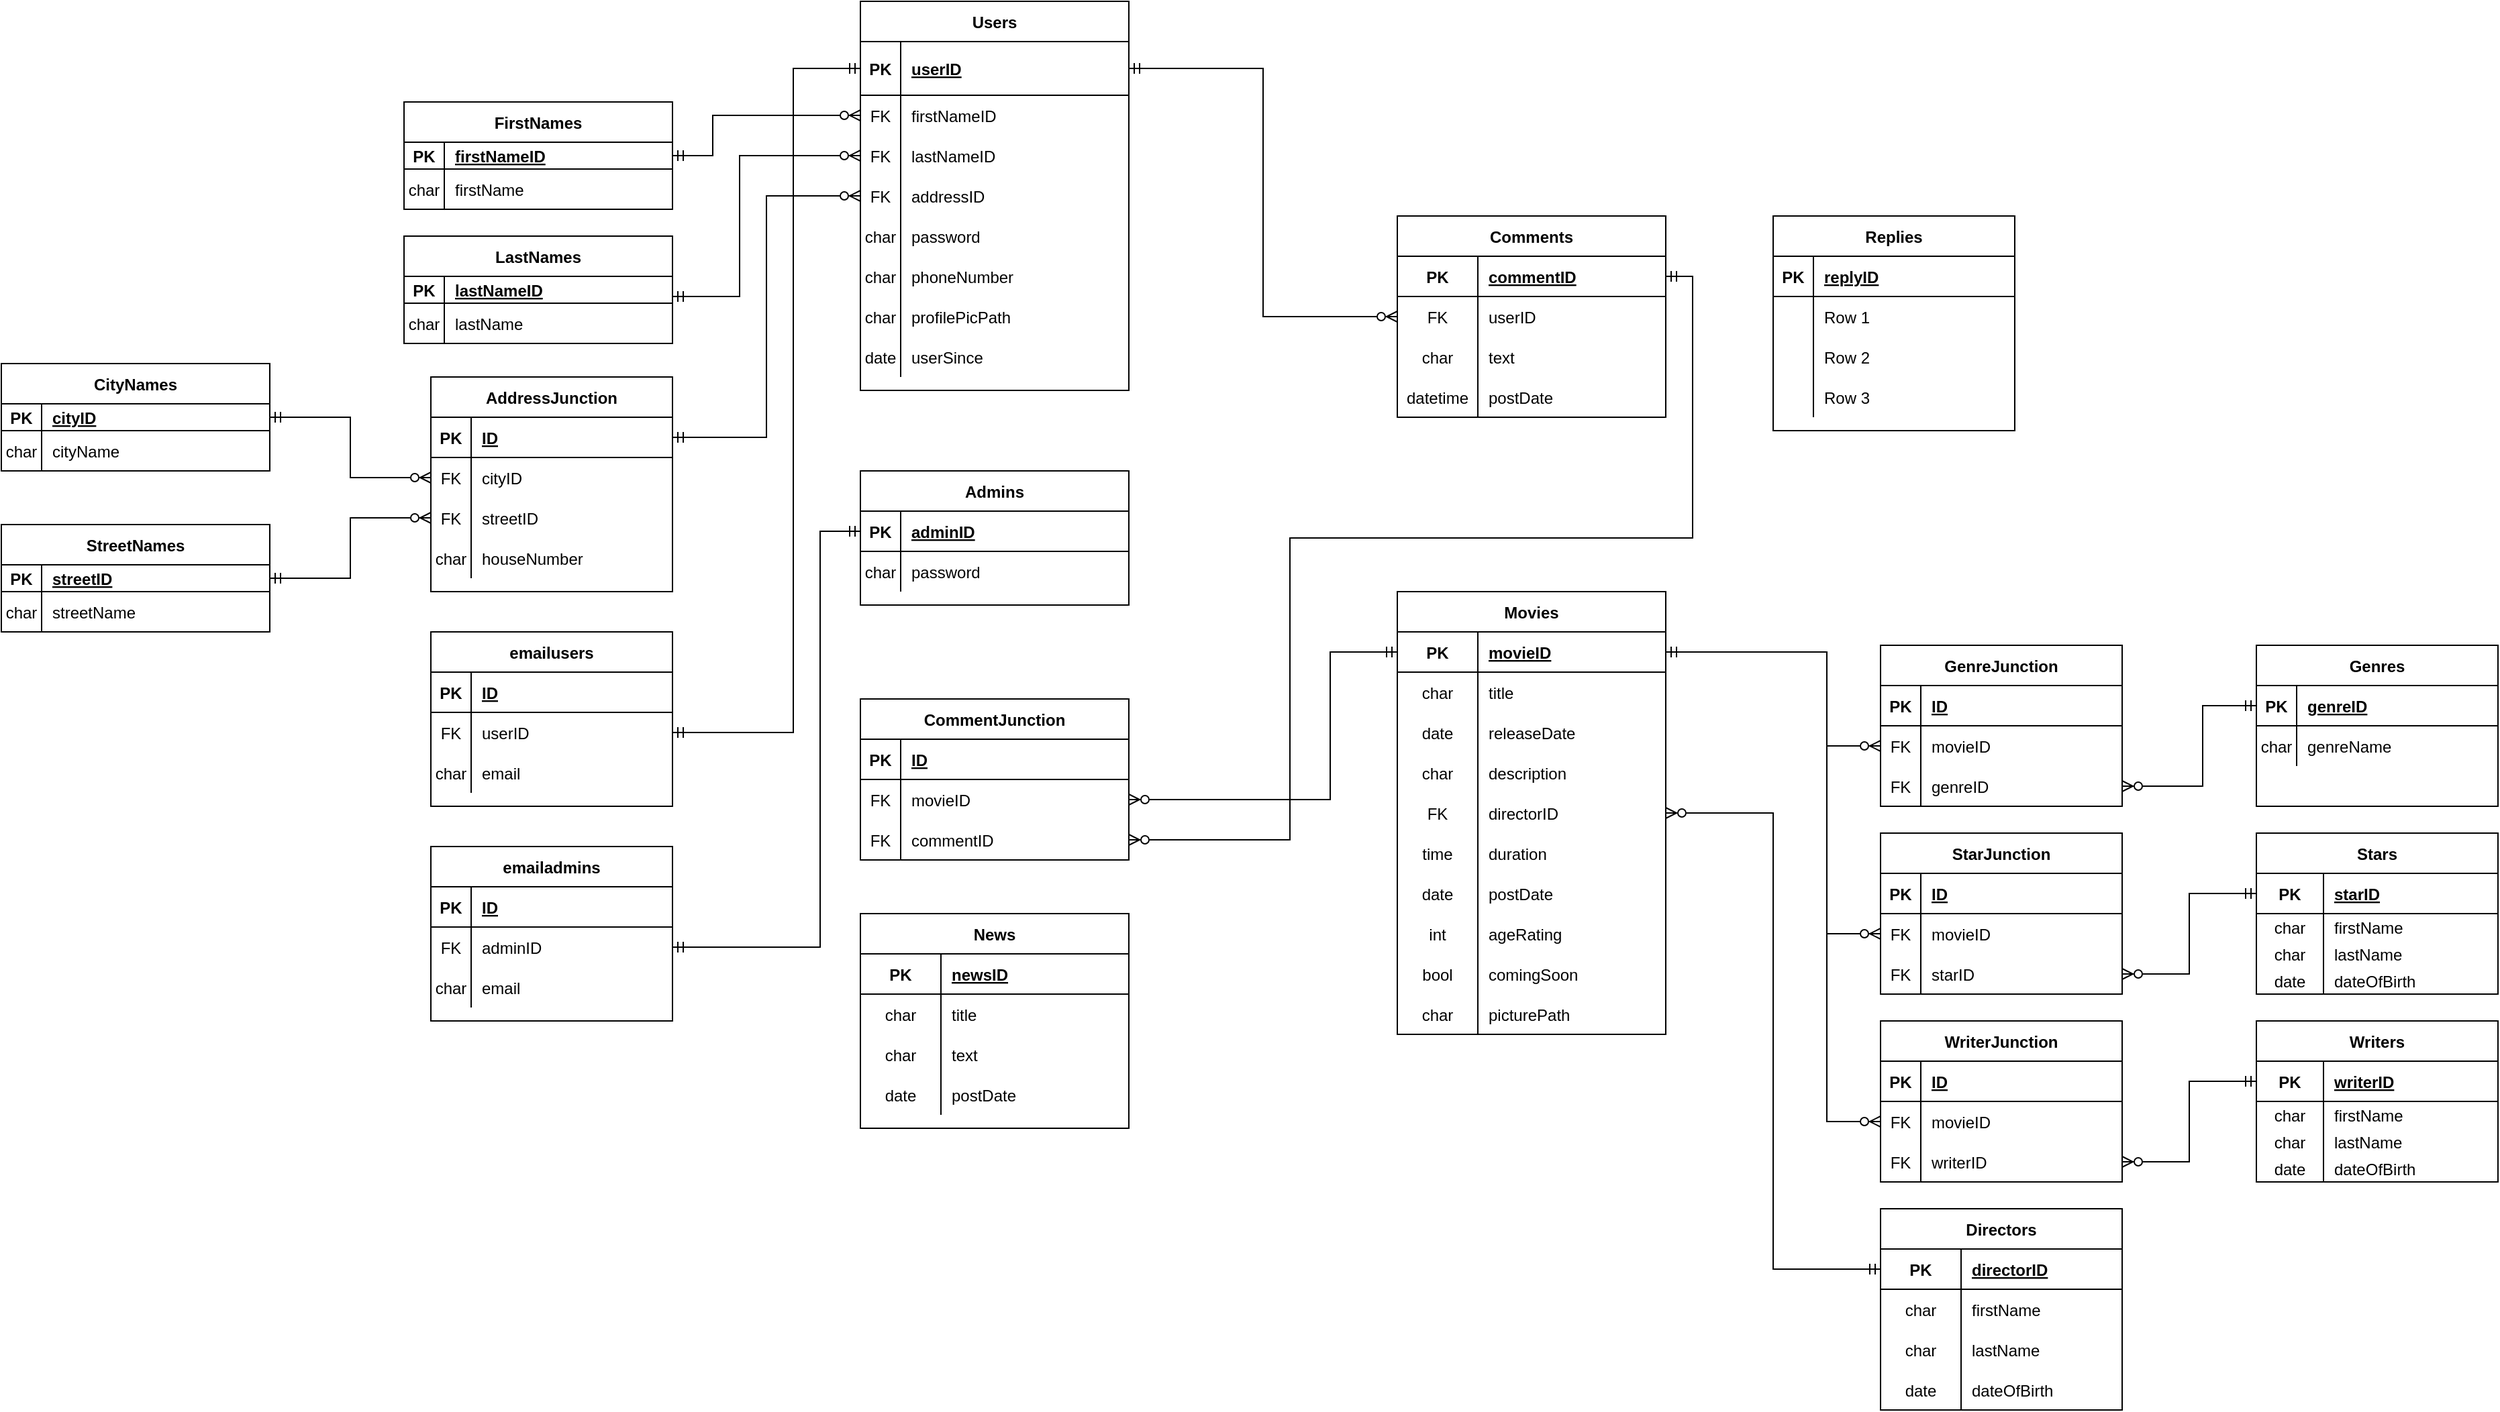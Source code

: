 <mxfile version="14.1.8" type="device"><diagram id="R2lEEEUBdFMjLlhIrx00" name="Page-1"><mxGraphModel dx="1610" dy="808" grid="1" gridSize="10" guides="1" tooltips="1" connect="1" arrows="1" fold="1" page="1" pageScale="1" pageWidth="850" pageHeight="1100" math="0" shadow="0" extFonts="Permanent Marker^https://fonts.googleapis.com/css?family=Permanent+Marker"><root><mxCell id="0"/><mxCell id="1" parent="0"/><mxCell id="nMNBnjTR2JIQNkcHj_Rx-1" value="Users" style="shape=table;startSize=30;container=1;collapsible=1;childLayout=tableLayout;fixedRows=1;rowLines=0;fontStyle=1;align=center;resizeLast=1;" parent="1" vertex="1"><mxGeometry y="25" width="200" height="290" as="geometry"/></mxCell><mxCell id="nMNBnjTR2JIQNkcHj_Rx-2" value="" style="shape=partialRectangle;collapsible=0;dropTarget=0;pointerEvents=0;fillColor=none;top=0;left=0;bottom=1;right=0;points=[[0,0.5],[1,0.5]];portConstraint=eastwest;" parent="nMNBnjTR2JIQNkcHj_Rx-1" vertex="1"><mxGeometry y="30" width="200" height="40" as="geometry"/></mxCell><mxCell id="nMNBnjTR2JIQNkcHj_Rx-3" value="PK" style="shape=partialRectangle;connectable=0;fillColor=none;top=0;left=0;bottom=0;right=0;fontStyle=1;overflow=hidden;" parent="nMNBnjTR2JIQNkcHj_Rx-2" vertex="1"><mxGeometry width="30" height="40" as="geometry"/></mxCell><mxCell id="nMNBnjTR2JIQNkcHj_Rx-4" value="userID" style="shape=partialRectangle;connectable=0;fillColor=none;top=0;left=0;bottom=0;right=0;align=left;spacingLeft=6;fontStyle=5;overflow=hidden;" parent="nMNBnjTR2JIQNkcHj_Rx-2" vertex="1"><mxGeometry x="30" width="170" height="40" as="geometry"/></mxCell><mxCell id="nMNBnjTR2JIQNkcHj_Rx-5" value="" style="shape=partialRectangle;collapsible=0;dropTarget=0;pointerEvents=0;fillColor=none;top=0;left=0;bottom=0;right=0;points=[[0,0.5],[1,0.5]];portConstraint=eastwest;" parent="nMNBnjTR2JIQNkcHj_Rx-1" vertex="1"><mxGeometry y="70" width="200" height="30" as="geometry"/></mxCell><mxCell id="nMNBnjTR2JIQNkcHj_Rx-6" value="FK" style="shape=partialRectangle;connectable=0;fillColor=none;top=0;left=0;bottom=0;right=0;editable=1;overflow=hidden;" parent="nMNBnjTR2JIQNkcHj_Rx-5" vertex="1"><mxGeometry width="30" height="30" as="geometry"/></mxCell><mxCell id="nMNBnjTR2JIQNkcHj_Rx-7" value="firstNameID" style="shape=partialRectangle;connectable=0;fillColor=none;top=0;left=0;bottom=0;right=0;align=left;spacingLeft=6;overflow=hidden;" parent="nMNBnjTR2JIQNkcHj_Rx-5" vertex="1"><mxGeometry x="30" width="170" height="30" as="geometry"/></mxCell><mxCell id="3HFS994KgyDE3y9r2O1v-63" value="" style="shape=partialRectangle;collapsible=0;dropTarget=0;pointerEvents=0;fillColor=none;top=0;left=0;bottom=0;right=0;points=[[0,0.5],[1,0.5]];portConstraint=eastwest;" parent="nMNBnjTR2JIQNkcHj_Rx-1" vertex="1"><mxGeometry y="100" width="200" height="30" as="geometry"/></mxCell><mxCell id="3HFS994KgyDE3y9r2O1v-64" value="FK" style="shape=partialRectangle;connectable=0;fillColor=none;top=0;left=0;bottom=0;right=0;fontStyle=0;overflow=hidden;" parent="3HFS994KgyDE3y9r2O1v-63" vertex="1"><mxGeometry width="30" height="30" as="geometry"/></mxCell><mxCell id="3HFS994KgyDE3y9r2O1v-65" value="lastNameID" style="shape=partialRectangle;connectable=0;fillColor=none;top=0;left=0;bottom=0;right=0;align=left;spacingLeft=6;fontStyle=0;overflow=hidden;" parent="3HFS994KgyDE3y9r2O1v-63" vertex="1"><mxGeometry x="30" width="170" height="30" as="geometry"/></mxCell><mxCell id="3HFS994KgyDE3y9r2O1v-68" value="" style="shape=partialRectangle;collapsible=0;dropTarget=0;pointerEvents=0;fillColor=none;top=0;left=0;bottom=0;right=0;points=[[0,0.5],[1,0.5]];portConstraint=eastwest;" parent="nMNBnjTR2JIQNkcHj_Rx-1" vertex="1"><mxGeometry y="130" width="200" height="30" as="geometry"/></mxCell><mxCell id="3HFS994KgyDE3y9r2O1v-69" value="FK" style="shape=partialRectangle;connectable=0;fillColor=none;top=0;left=0;bottom=0;right=0;fontStyle=0;overflow=hidden;" parent="3HFS994KgyDE3y9r2O1v-68" vertex="1"><mxGeometry width="30" height="30" as="geometry"/></mxCell><mxCell id="3HFS994KgyDE3y9r2O1v-70" value="addressID" style="shape=partialRectangle;connectable=0;fillColor=none;top=0;left=0;bottom=0;right=0;align=left;spacingLeft=6;fontStyle=0;overflow=hidden;" parent="3HFS994KgyDE3y9r2O1v-68" vertex="1"><mxGeometry x="30" width="170" height="30" as="geometry"/></mxCell><mxCell id="nMNBnjTR2JIQNkcHj_Rx-8" value="" style="shape=partialRectangle;collapsible=0;dropTarget=0;pointerEvents=0;fillColor=none;top=0;left=0;bottom=0;right=0;points=[[0,0.5],[1,0.5]];portConstraint=eastwest;" parent="nMNBnjTR2JIQNkcHj_Rx-1" vertex="1"><mxGeometry y="160" width="200" height="30" as="geometry"/></mxCell><mxCell id="nMNBnjTR2JIQNkcHj_Rx-9" value="char" style="shape=partialRectangle;connectable=0;fillColor=none;top=0;left=0;bottom=0;right=0;editable=1;overflow=hidden;" parent="nMNBnjTR2JIQNkcHj_Rx-8" vertex="1"><mxGeometry width="30" height="30" as="geometry"/></mxCell><mxCell id="nMNBnjTR2JIQNkcHj_Rx-10" value="password" style="shape=partialRectangle;connectable=0;fillColor=none;top=0;left=0;bottom=0;right=0;align=left;spacingLeft=6;overflow=hidden;" parent="nMNBnjTR2JIQNkcHj_Rx-8" vertex="1"><mxGeometry x="30" width="170" height="30" as="geometry"/></mxCell><mxCell id="3HFS994KgyDE3y9r2O1v-78" value="" style="shape=partialRectangle;collapsible=0;dropTarget=0;pointerEvents=0;fillColor=none;top=0;left=0;bottom=0;right=0;points=[[0,0.5],[1,0.5]];portConstraint=eastwest;" parent="nMNBnjTR2JIQNkcHj_Rx-1" vertex="1"><mxGeometry y="190" width="200" height="30" as="geometry"/></mxCell><mxCell id="3HFS994KgyDE3y9r2O1v-79" value="char" style="shape=partialRectangle;connectable=0;fillColor=none;top=0;left=0;bottom=0;right=0;fontStyle=0;overflow=hidden;" parent="3HFS994KgyDE3y9r2O1v-78" vertex="1"><mxGeometry width="30" height="30" as="geometry"/></mxCell><mxCell id="3HFS994KgyDE3y9r2O1v-80" value="phoneNumber" style="shape=partialRectangle;connectable=0;fillColor=none;top=0;left=0;bottom=0;right=0;align=left;spacingLeft=6;fontStyle=0;overflow=hidden;" parent="3HFS994KgyDE3y9r2O1v-78" vertex="1"><mxGeometry x="30" width="170" height="30" as="geometry"/></mxCell><mxCell id="3HFS994KgyDE3y9r2O1v-84" value="" style="shape=partialRectangle;collapsible=0;dropTarget=0;pointerEvents=0;fillColor=none;top=0;left=0;bottom=0;right=0;points=[[0,0.5],[1,0.5]];portConstraint=eastwest;" parent="nMNBnjTR2JIQNkcHj_Rx-1" vertex="1"><mxGeometry y="220" width="200" height="30" as="geometry"/></mxCell><mxCell id="3HFS994KgyDE3y9r2O1v-85" value="char" style="shape=partialRectangle;connectable=0;fillColor=none;top=0;left=0;bottom=0;right=0;fontStyle=0;overflow=hidden;" parent="3HFS994KgyDE3y9r2O1v-84" vertex="1"><mxGeometry width="30" height="30" as="geometry"/></mxCell><mxCell id="3HFS994KgyDE3y9r2O1v-86" value="profilePicPath" style="shape=partialRectangle;connectable=0;fillColor=none;top=0;left=0;bottom=0;right=0;align=left;spacingLeft=6;fontStyle=0;overflow=hidden;" parent="3HFS994KgyDE3y9r2O1v-84" vertex="1"><mxGeometry x="30" width="170" height="30" as="geometry"/></mxCell><mxCell id="3HFS994KgyDE3y9r2O1v-75" value="" style="shape=partialRectangle;collapsible=0;dropTarget=0;pointerEvents=0;fillColor=none;top=0;left=0;bottom=0;right=0;points=[[0,0.5],[1,0.5]];portConstraint=eastwest;" parent="nMNBnjTR2JIQNkcHj_Rx-1" vertex="1"><mxGeometry y="250" width="200" height="30" as="geometry"/></mxCell><mxCell id="3HFS994KgyDE3y9r2O1v-76" value="date" style="shape=partialRectangle;connectable=0;fillColor=none;top=0;left=0;bottom=0;right=0;fontStyle=0;overflow=hidden;" parent="3HFS994KgyDE3y9r2O1v-75" vertex="1"><mxGeometry width="30" height="30" as="geometry"/></mxCell><mxCell id="3HFS994KgyDE3y9r2O1v-77" value="userSince" style="shape=partialRectangle;connectable=0;fillColor=none;top=0;left=0;bottom=0;right=0;align=left;spacingLeft=6;fontStyle=0;overflow=hidden;" parent="3HFS994KgyDE3y9r2O1v-75" vertex="1"><mxGeometry x="30" width="170" height="30" as="geometry"/></mxCell><mxCell id="nMNBnjTR2JIQNkcHj_Rx-14" value="Movies" style="shape=table;startSize=30;container=1;collapsible=1;childLayout=tableLayout;fixedRows=1;rowLines=0;fontStyle=1;align=center;resizeLast=1;" parent="1" vertex="1"><mxGeometry x="400" y="465" width="200.0" height="330" as="geometry"/></mxCell><mxCell id="nMNBnjTR2JIQNkcHj_Rx-15" value="" style="shape=partialRectangle;collapsible=0;dropTarget=0;pointerEvents=0;fillColor=none;top=0;left=0;bottom=1;right=0;points=[[0,0.5],[1,0.5]];portConstraint=eastwest;" parent="nMNBnjTR2JIQNkcHj_Rx-14" vertex="1"><mxGeometry y="30" width="200.0" height="30" as="geometry"/></mxCell><mxCell id="nMNBnjTR2JIQNkcHj_Rx-16" value="PK" style="shape=partialRectangle;connectable=0;fillColor=none;top=0;left=0;bottom=0;right=0;fontStyle=1;overflow=hidden;" parent="nMNBnjTR2JIQNkcHj_Rx-15" vertex="1"><mxGeometry width="60" height="30" as="geometry"/></mxCell><mxCell id="nMNBnjTR2JIQNkcHj_Rx-17" value="movieID" style="shape=partialRectangle;connectable=0;fillColor=none;top=0;left=0;bottom=0;right=0;align=left;spacingLeft=6;fontStyle=5;overflow=hidden;" parent="nMNBnjTR2JIQNkcHj_Rx-15" vertex="1"><mxGeometry x="60" width="140.0" height="30" as="geometry"/></mxCell><mxCell id="nMNBnjTR2JIQNkcHj_Rx-18" value="" style="shape=partialRectangle;collapsible=0;dropTarget=0;pointerEvents=0;fillColor=none;top=0;left=0;bottom=0;right=0;points=[[0,0.5],[1,0.5]];portConstraint=eastwest;" parent="nMNBnjTR2JIQNkcHj_Rx-14" vertex="1"><mxGeometry y="60" width="200.0" height="30" as="geometry"/></mxCell><mxCell id="nMNBnjTR2JIQNkcHj_Rx-19" value="char" style="shape=partialRectangle;connectable=0;fillColor=none;top=0;left=0;bottom=0;right=0;editable=1;overflow=hidden;" parent="nMNBnjTR2JIQNkcHj_Rx-18" vertex="1"><mxGeometry width="60" height="30" as="geometry"/></mxCell><mxCell id="nMNBnjTR2JIQNkcHj_Rx-20" value="title" style="shape=partialRectangle;connectable=0;fillColor=none;top=0;left=0;bottom=0;right=0;align=left;spacingLeft=6;overflow=hidden;" parent="nMNBnjTR2JIQNkcHj_Rx-18" vertex="1"><mxGeometry x="60" width="140.0" height="30" as="geometry"/></mxCell><mxCell id="nMNBnjTR2JIQNkcHj_Rx-21" value="" style="shape=partialRectangle;collapsible=0;dropTarget=0;pointerEvents=0;fillColor=none;top=0;left=0;bottom=0;right=0;points=[[0,0.5],[1,0.5]];portConstraint=eastwest;" parent="nMNBnjTR2JIQNkcHj_Rx-14" vertex="1"><mxGeometry y="90" width="200.0" height="30" as="geometry"/></mxCell><mxCell id="nMNBnjTR2JIQNkcHj_Rx-22" value="date" style="shape=partialRectangle;connectable=0;fillColor=none;top=0;left=0;bottom=0;right=0;editable=1;overflow=hidden;" parent="nMNBnjTR2JIQNkcHj_Rx-21" vertex="1"><mxGeometry width="60" height="30" as="geometry"/></mxCell><mxCell id="nMNBnjTR2JIQNkcHj_Rx-23" value="releaseDate" style="shape=partialRectangle;connectable=0;fillColor=none;top=0;left=0;bottom=0;right=0;align=left;spacingLeft=6;overflow=hidden;" parent="nMNBnjTR2JIQNkcHj_Rx-21" vertex="1"><mxGeometry x="60" width="140.0" height="30" as="geometry"/></mxCell><mxCell id="nMNBnjTR2JIQNkcHj_Rx-24" value="" style="shape=partialRectangle;collapsible=0;dropTarget=0;pointerEvents=0;fillColor=none;top=0;left=0;bottom=0;right=0;points=[[0,0.5],[1,0.5]];portConstraint=eastwest;" parent="nMNBnjTR2JIQNkcHj_Rx-14" vertex="1"><mxGeometry y="120" width="200.0" height="30" as="geometry"/></mxCell><mxCell id="nMNBnjTR2JIQNkcHj_Rx-25" value="char" style="shape=partialRectangle;connectable=0;fillColor=none;top=0;left=0;bottom=0;right=0;editable=1;overflow=hidden;" parent="nMNBnjTR2JIQNkcHj_Rx-24" vertex="1"><mxGeometry width="60" height="30" as="geometry"/></mxCell><mxCell id="nMNBnjTR2JIQNkcHj_Rx-26" value="description" style="shape=partialRectangle;connectable=0;fillColor=none;top=0;left=0;bottom=0;right=0;align=left;spacingLeft=6;overflow=hidden;" parent="nMNBnjTR2JIQNkcHj_Rx-24" vertex="1"><mxGeometry x="60" width="140.0" height="30" as="geometry"/></mxCell><mxCell id="khvKapDwJQRPR5wDbSqp-39" value="" style="shape=partialRectangle;collapsible=0;dropTarget=0;pointerEvents=0;fillColor=none;top=0;left=0;bottom=0;right=0;points=[[0,0.5],[1,0.5]];portConstraint=eastwest;" parent="nMNBnjTR2JIQNkcHj_Rx-14" vertex="1"><mxGeometry y="150" width="200.0" height="30" as="geometry"/></mxCell><mxCell id="khvKapDwJQRPR5wDbSqp-40" value="FK" style="shape=partialRectangle;connectable=0;fillColor=none;top=0;left=0;bottom=0;right=0;fontStyle=0;overflow=hidden;" parent="khvKapDwJQRPR5wDbSqp-39" vertex="1"><mxGeometry width="60" height="30" as="geometry"/></mxCell><mxCell id="khvKapDwJQRPR5wDbSqp-41" value="directorID" style="shape=partialRectangle;connectable=0;fillColor=none;top=0;left=0;bottom=0;right=0;align=left;spacingLeft=6;fontStyle=0;overflow=hidden;" parent="khvKapDwJQRPR5wDbSqp-39" vertex="1"><mxGeometry x="60" width="140.0" height="30" as="geometry"/></mxCell><mxCell id="khvKapDwJQRPR5wDbSqp-56" value="" style="shape=partialRectangle;collapsible=0;dropTarget=0;pointerEvents=0;fillColor=none;top=0;left=0;bottom=0;right=0;points=[[0,0.5],[1,0.5]];portConstraint=eastwest;" parent="nMNBnjTR2JIQNkcHj_Rx-14" vertex="1"><mxGeometry y="180" width="200.0" height="30" as="geometry"/></mxCell><mxCell id="khvKapDwJQRPR5wDbSqp-57" value="time" style="shape=partialRectangle;connectable=0;fillColor=none;top=0;left=0;bottom=0;right=0;fontStyle=0;overflow=hidden;" parent="khvKapDwJQRPR5wDbSqp-56" vertex="1"><mxGeometry width="60" height="30" as="geometry"/></mxCell><mxCell id="khvKapDwJQRPR5wDbSqp-58" value="duration" style="shape=partialRectangle;connectable=0;fillColor=none;top=0;left=0;bottom=0;right=0;align=left;spacingLeft=6;fontStyle=0;overflow=hidden;" parent="khvKapDwJQRPR5wDbSqp-56" vertex="1"><mxGeometry x="60" width="140.0" height="30" as="geometry"/></mxCell><mxCell id="khvKapDwJQRPR5wDbSqp-116" value="" style="shape=partialRectangle;collapsible=0;dropTarget=0;pointerEvents=0;fillColor=none;top=0;left=0;bottom=0;right=0;points=[[0,0.5],[1,0.5]];portConstraint=eastwest;" parent="nMNBnjTR2JIQNkcHj_Rx-14" vertex="1"><mxGeometry y="210" width="200.0" height="30" as="geometry"/></mxCell><mxCell id="khvKapDwJQRPR5wDbSqp-117" value="date" style="shape=partialRectangle;connectable=0;fillColor=none;top=0;left=0;bottom=0;right=0;fontStyle=0;overflow=hidden;" parent="khvKapDwJQRPR5wDbSqp-116" vertex="1"><mxGeometry width="60" height="30" as="geometry"/></mxCell><mxCell id="khvKapDwJQRPR5wDbSqp-118" value="postDate" style="shape=partialRectangle;connectable=0;fillColor=none;top=0;left=0;bottom=0;right=0;align=left;spacingLeft=6;fontStyle=0;overflow=hidden;" parent="khvKapDwJQRPR5wDbSqp-116" vertex="1"><mxGeometry x="60" width="140.0" height="30" as="geometry"/></mxCell><mxCell id="khvKapDwJQRPR5wDbSqp-239" value="" style="shape=partialRectangle;collapsible=0;dropTarget=0;pointerEvents=0;fillColor=none;top=0;left=0;bottom=0;right=0;points=[[0,0.5],[1,0.5]];portConstraint=eastwest;" parent="nMNBnjTR2JIQNkcHj_Rx-14" vertex="1"><mxGeometry y="240" width="200.0" height="30" as="geometry"/></mxCell><mxCell id="khvKapDwJQRPR5wDbSqp-240" value="int" style="shape=partialRectangle;connectable=0;fillColor=none;top=0;left=0;bottom=0;right=0;fontStyle=0;overflow=hidden;" parent="khvKapDwJQRPR5wDbSqp-239" vertex="1"><mxGeometry width="60" height="30" as="geometry"/></mxCell><mxCell id="khvKapDwJQRPR5wDbSqp-241" value="ageRating" style="shape=partialRectangle;connectable=0;fillColor=none;top=0;left=0;bottom=0;right=0;align=left;spacingLeft=6;fontStyle=0;overflow=hidden;" parent="khvKapDwJQRPR5wDbSqp-239" vertex="1"><mxGeometry x="60" width="140.0" height="30" as="geometry"/></mxCell><mxCell id="khvKapDwJQRPR5wDbSqp-245" value="" style="shape=partialRectangle;collapsible=0;dropTarget=0;pointerEvents=0;fillColor=none;top=0;left=0;bottom=0;right=0;points=[[0,0.5],[1,0.5]];portConstraint=eastwest;" parent="nMNBnjTR2JIQNkcHj_Rx-14" vertex="1"><mxGeometry y="270" width="200.0" height="30" as="geometry"/></mxCell><mxCell id="khvKapDwJQRPR5wDbSqp-246" value="bool" style="shape=partialRectangle;connectable=0;fillColor=none;top=0;left=0;bottom=0;right=0;fontStyle=0;overflow=hidden;" parent="khvKapDwJQRPR5wDbSqp-245" vertex="1"><mxGeometry width="60" height="30" as="geometry"/></mxCell><mxCell id="khvKapDwJQRPR5wDbSqp-247" value="comingSoon" style="shape=partialRectangle;connectable=0;fillColor=none;top=0;left=0;bottom=0;right=0;align=left;spacingLeft=6;fontStyle=0;overflow=hidden;" parent="khvKapDwJQRPR5wDbSqp-245" vertex="1"><mxGeometry x="60" width="140.0" height="30" as="geometry"/></mxCell><mxCell id="dhKz2d7WvzUe5BqJ2KDc-1" value="" style="shape=partialRectangle;collapsible=0;dropTarget=0;pointerEvents=0;fillColor=none;top=0;left=0;bottom=0;right=0;points=[[0,0.5],[1,0.5]];portConstraint=eastwest;" parent="nMNBnjTR2JIQNkcHj_Rx-14" vertex="1"><mxGeometry y="300" width="200.0" height="30" as="geometry"/></mxCell><mxCell id="dhKz2d7WvzUe5BqJ2KDc-2" value="char" style="shape=partialRectangle;connectable=0;fillColor=none;top=0;left=0;bottom=0;right=0;fontStyle=0;overflow=hidden;" parent="dhKz2d7WvzUe5BqJ2KDc-1" vertex="1"><mxGeometry width="60" height="30" as="geometry"/></mxCell><mxCell id="dhKz2d7WvzUe5BqJ2KDc-3" value="picturePath" style="shape=partialRectangle;connectable=0;fillColor=none;top=0;left=0;bottom=0;right=0;align=left;spacingLeft=6;fontStyle=0;overflow=hidden;" parent="dhKz2d7WvzUe5BqJ2KDc-1" vertex="1"><mxGeometry x="60" width="140.0" height="30" as="geometry"/></mxCell><mxCell id="nMNBnjTR2JIQNkcHj_Rx-27" value="Comments" style="shape=table;startSize=30;container=1;collapsible=1;childLayout=tableLayout;fixedRows=1;rowLines=0;fontStyle=1;align=center;resizeLast=1;" parent="1" vertex="1"><mxGeometry x="400" y="185" width="200" height="150" as="geometry"/></mxCell><mxCell id="nMNBnjTR2JIQNkcHj_Rx-28" value="" style="shape=partialRectangle;collapsible=0;dropTarget=0;pointerEvents=0;fillColor=none;top=0;left=0;bottom=1;right=0;points=[[0,0.5],[1,0.5]];portConstraint=eastwest;" parent="nMNBnjTR2JIQNkcHj_Rx-27" vertex="1"><mxGeometry y="30" width="200" height="30" as="geometry"/></mxCell><mxCell id="nMNBnjTR2JIQNkcHj_Rx-29" value="PK" style="shape=partialRectangle;connectable=0;fillColor=none;top=0;left=0;bottom=0;right=0;fontStyle=1;overflow=hidden;" parent="nMNBnjTR2JIQNkcHj_Rx-28" vertex="1"><mxGeometry width="60" height="30" as="geometry"/></mxCell><mxCell id="nMNBnjTR2JIQNkcHj_Rx-30" value="commentID" style="shape=partialRectangle;connectable=0;fillColor=none;top=0;left=0;bottom=0;right=0;align=left;spacingLeft=6;fontStyle=5;overflow=hidden;" parent="nMNBnjTR2JIQNkcHj_Rx-28" vertex="1"><mxGeometry x="60" width="140" height="30" as="geometry"/></mxCell><mxCell id="nMNBnjTR2JIQNkcHj_Rx-31" value="" style="shape=partialRectangle;collapsible=0;dropTarget=0;pointerEvents=0;fillColor=none;top=0;left=0;bottom=0;right=0;points=[[0,0.5],[1,0.5]];portConstraint=eastwest;" parent="nMNBnjTR2JIQNkcHj_Rx-27" vertex="1"><mxGeometry y="60" width="200" height="30" as="geometry"/></mxCell><mxCell id="nMNBnjTR2JIQNkcHj_Rx-32" value="FK" style="shape=partialRectangle;connectable=0;fillColor=none;top=0;left=0;bottom=0;right=0;editable=1;overflow=hidden;" parent="nMNBnjTR2JIQNkcHj_Rx-31" vertex="1"><mxGeometry width="60" height="30" as="geometry"/></mxCell><mxCell id="nMNBnjTR2JIQNkcHj_Rx-33" value="userID" style="shape=partialRectangle;connectable=0;fillColor=none;top=0;left=0;bottom=0;right=0;align=left;spacingLeft=6;overflow=hidden;" parent="nMNBnjTR2JIQNkcHj_Rx-31" vertex="1"><mxGeometry x="60" width="140" height="30" as="geometry"/></mxCell><mxCell id="nMNBnjTR2JIQNkcHj_Rx-34" value="" style="shape=partialRectangle;collapsible=0;dropTarget=0;pointerEvents=0;fillColor=none;top=0;left=0;bottom=0;right=0;points=[[0,0.5],[1,0.5]];portConstraint=eastwest;" parent="nMNBnjTR2JIQNkcHj_Rx-27" vertex="1"><mxGeometry y="90" width="200" height="30" as="geometry"/></mxCell><mxCell id="nMNBnjTR2JIQNkcHj_Rx-35" value="char" style="shape=partialRectangle;connectable=0;fillColor=none;top=0;left=0;bottom=0;right=0;editable=1;overflow=hidden;" parent="nMNBnjTR2JIQNkcHj_Rx-34" vertex="1"><mxGeometry width="60" height="30" as="geometry"/></mxCell><mxCell id="nMNBnjTR2JIQNkcHj_Rx-36" value="text" style="shape=partialRectangle;connectable=0;fillColor=none;top=0;left=0;bottom=0;right=0;align=left;spacingLeft=6;overflow=hidden;" parent="nMNBnjTR2JIQNkcHj_Rx-34" vertex="1"><mxGeometry x="60" width="140" height="30" as="geometry"/></mxCell><mxCell id="khvKapDwJQRPR5wDbSqp-110" value="" style="shape=partialRectangle;collapsible=0;dropTarget=0;pointerEvents=0;fillColor=none;top=0;left=0;bottom=0;right=0;points=[[0,0.5],[1,0.5]];portConstraint=eastwest;" parent="nMNBnjTR2JIQNkcHj_Rx-27" vertex="1"><mxGeometry y="120" width="200" height="30" as="geometry"/></mxCell><mxCell id="khvKapDwJQRPR5wDbSqp-111" value="datetime" style="shape=partialRectangle;connectable=0;fillColor=none;top=0;left=0;bottom=0;right=0;fontStyle=0;overflow=hidden;" parent="khvKapDwJQRPR5wDbSqp-110" vertex="1"><mxGeometry width="60" height="30" as="geometry"/></mxCell><mxCell id="khvKapDwJQRPR5wDbSqp-112" value="postDate" style="shape=partialRectangle;connectable=0;fillColor=none;top=0;left=0;bottom=0;right=0;align=left;spacingLeft=6;fontStyle=0;overflow=hidden;" parent="khvKapDwJQRPR5wDbSqp-110" vertex="1"><mxGeometry x="60" width="140" height="30" as="geometry"/></mxCell><mxCell id="nMNBnjTR2JIQNkcHj_Rx-40" style="edgeStyle=orthogonalEdgeStyle;rounded=0;orthogonalLoop=1;jettySize=auto;html=1;exitX=1;exitY=0.5;exitDx=0;exitDy=0;entryX=0;entryY=0.5;entryDx=0;entryDy=0;endArrow=ERzeroToMany;endFill=1;startArrow=ERmandOne;startFill=0;" parent="1" source="nMNBnjTR2JIQNkcHj_Rx-2" target="nMNBnjTR2JIQNkcHj_Rx-31" edge="1"><mxGeometry relative="1" as="geometry"><Array as="points"><mxPoint x="300" y="75"/><mxPoint x="300" y="260"/></Array></mxGeometry></mxCell><mxCell id="khvKapDwJQRPR5wDbSqp-7" value="" style="shape=partialRectangle;connectable=0;fillColor=none;top=0;left=0;bottom=0;right=0;editable=1;overflow=hidden;" parent="1" vertex="1"><mxGeometry x="400" y="415" width="30" height="30" as="geometry"/></mxCell><mxCell id="khvKapDwJQRPR5wDbSqp-9" value="Replies" style="shape=table;startSize=30;container=1;collapsible=1;childLayout=tableLayout;fixedRows=1;rowLines=0;fontStyle=1;align=center;resizeLast=1;" parent="1" vertex="1"><mxGeometry x="680" y="185" width="180" height="160" as="geometry"/></mxCell><mxCell id="khvKapDwJQRPR5wDbSqp-10" value="" style="shape=partialRectangle;collapsible=0;dropTarget=0;pointerEvents=0;fillColor=none;top=0;left=0;bottom=1;right=0;points=[[0,0.5],[1,0.5]];portConstraint=eastwest;" parent="khvKapDwJQRPR5wDbSqp-9" vertex="1"><mxGeometry y="30" width="180" height="30" as="geometry"/></mxCell><mxCell id="khvKapDwJQRPR5wDbSqp-11" value="PK" style="shape=partialRectangle;connectable=0;fillColor=none;top=0;left=0;bottom=0;right=0;fontStyle=1;overflow=hidden;" parent="khvKapDwJQRPR5wDbSqp-10" vertex="1"><mxGeometry width="30" height="30" as="geometry"/></mxCell><mxCell id="khvKapDwJQRPR5wDbSqp-12" value="replyID" style="shape=partialRectangle;connectable=0;fillColor=none;top=0;left=0;bottom=0;right=0;align=left;spacingLeft=6;fontStyle=5;overflow=hidden;" parent="khvKapDwJQRPR5wDbSqp-10" vertex="1"><mxGeometry x="30" width="150" height="30" as="geometry"/></mxCell><mxCell id="khvKapDwJQRPR5wDbSqp-13" value="" style="shape=partialRectangle;collapsible=0;dropTarget=0;pointerEvents=0;fillColor=none;top=0;left=0;bottom=0;right=0;points=[[0,0.5],[1,0.5]];portConstraint=eastwest;" parent="khvKapDwJQRPR5wDbSqp-9" vertex="1"><mxGeometry y="60" width="180" height="30" as="geometry"/></mxCell><mxCell id="khvKapDwJQRPR5wDbSqp-14" value="" style="shape=partialRectangle;connectable=0;fillColor=none;top=0;left=0;bottom=0;right=0;editable=1;overflow=hidden;" parent="khvKapDwJQRPR5wDbSqp-13" vertex="1"><mxGeometry width="30" height="30" as="geometry"/></mxCell><mxCell id="khvKapDwJQRPR5wDbSqp-15" value="Row 1" style="shape=partialRectangle;connectable=0;fillColor=none;top=0;left=0;bottom=0;right=0;align=left;spacingLeft=6;overflow=hidden;" parent="khvKapDwJQRPR5wDbSqp-13" vertex="1"><mxGeometry x="30" width="150" height="30" as="geometry"/></mxCell><mxCell id="khvKapDwJQRPR5wDbSqp-16" value="" style="shape=partialRectangle;collapsible=0;dropTarget=0;pointerEvents=0;fillColor=none;top=0;left=0;bottom=0;right=0;points=[[0,0.5],[1,0.5]];portConstraint=eastwest;" parent="khvKapDwJQRPR5wDbSqp-9" vertex="1"><mxGeometry y="90" width="180" height="30" as="geometry"/></mxCell><mxCell id="khvKapDwJQRPR5wDbSqp-17" value="" style="shape=partialRectangle;connectable=0;fillColor=none;top=0;left=0;bottom=0;right=0;editable=1;overflow=hidden;" parent="khvKapDwJQRPR5wDbSqp-16" vertex="1"><mxGeometry width="30" height="30" as="geometry"/></mxCell><mxCell id="khvKapDwJQRPR5wDbSqp-18" value="Row 2" style="shape=partialRectangle;connectable=0;fillColor=none;top=0;left=0;bottom=0;right=0;align=left;spacingLeft=6;overflow=hidden;" parent="khvKapDwJQRPR5wDbSqp-16" vertex="1"><mxGeometry x="30" width="150" height="30" as="geometry"/></mxCell><mxCell id="khvKapDwJQRPR5wDbSqp-19" value="" style="shape=partialRectangle;collapsible=0;dropTarget=0;pointerEvents=0;fillColor=none;top=0;left=0;bottom=0;right=0;points=[[0,0.5],[1,0.5]];portConstraint=eastwest;" parent="khvKapDwJQRPR5wDbSqp-9" vertex="1"><mxGeometry y="120" width="180" height="30" as="geometry"/></mxCell><mxCell id="khvKapDwJQRPR5wDbSqp-20" value="" style="shape=partialRectangle;connectable=0;fillColor=none;top=0;left=0;bottom=0;right=0;editable=1;overflow=hidden;" parent="khvKapDwJQRPR5wDbSqp-19" vertex="1"><mxGeometry width="30" height="30" as="geometry"/></mxCell><mxCell id="khvKapDwJQRPR5wDbSqp-21" value="Row 3" style="shape=partialRectangle;connectable=0;fillColor=none;top=0;left=0;bottom=0;right=0;align=left;spacingLeft=6;overflow=hidden;" parent="khvKapDwJQRPR5wDbSqp-19" vertex="1"><mxGeometry x="30" width="150" height="30" as="geometry"/></mxCell><mxCell id="khvKapDwJQRPR5wDbSqp-22" value="Directors" style="shape=table;startSize=30;container=1;collapsible=1;childLayout=tableLayout;fixedRows=1;rowLines=0;fontStyle=1;align=center;resizeLast=1;" parent="1" vertex="1"><mxGeometry x="760" y="925" width="180" height="150" as="geometry"/></mxCell><mxCell id="khvKapDwJQRPR5wDbSqp-23" value="" style="shape=partialRectangle;collapsible=0;dropTarget=0;pointerEvents=0;fillColor=none;top=0;left=0;bottom=1;right=0;points=[[0,0.5],[1,0.5]];portConstraint=eastwest;" parent="khvKapDwJQRPR5wDbSqp-22" vertex="1"><mxGeometry y="30" width="180" height="30" as="geometry"/></mxCell><mxCell id="khvKapDwJQRPR5wDbSqp-24" value="PK" style="shape=partialRectangle;connectable=0;fillColor=none;top=0;left=0;bottom=0;right=0;fontStyle=1;overflow=hidden;" parent="khvKapDwJQRPR5wDbSqp-23" vertex="1"><mxGeometry width="60" height="30" as="geometry"/></mxCell><mxCell id="khvKapDwJQRPR5wDbSqp-25" value="directorID" style="shape=partialRectangle;connectable=0;fillColor=none;top=0;left=0;bottom=0;right=0;align=left;spacingLeft=6;fontStyle=5;overflow=hidden;" parent="khvKapDwJQRPR5wDbSqp-23" vertex="1"><mxGeometry x="60" width="120" height="30" as="geometry"/></mxCell><mxCell id="khvKapDwJQRPR5wDbSqp-26" value="" style="shape=partialRectangle;collapsible=0;dropTarget=0;pointerEvents=0;fillColor=none;top=0;left=0;bottom=0;right=0;points=[[0,0.5],[1,0.5]];portConstraint=eastwest;" parent="khvKapDwJQRPR5wDbSqp-22" vertex="1"><mxGeometry y="60" width="180" height="30" as="geometry"/></mxCell><mxCell id="khvKapDwJQRPR5wDbSqp-27" value="char" style="shape=partialRectangle;connectable=0;fillColor=none;top=0;left=0;bottom=0;right=0;editable=1;overflow=hidden;" parent="khvKapDwJQRPR5wDbSqp-26" vertex="1"><mxGeometry width="60" height="30" as="geometry"/></mxCell><mxCell id="khvKapDwJQRPR5wDbSqp-28" value="firstName" style="shape=partialRectangle;connectable=0;fillColor=none;top=0;left=0;bottom=0;right=0;align=left;spacingLeft=6;overflow=hidden;" parent="khvKapDwJQRPR5wDbSqp-26" vertex="1"><mxGeometry x="60" width="120" height="30" as="geometry"/></mxCell><mxCell id="khvKapDwJQRPR5wDbSqp-29" value="" style="shape=partialRectangle;collapsible=0;dropTarget=0;pointerEvents=0;fillColor=none;top=0;left=0;bottom=0;right=0;points=[[0,0.5],[1,0.5]];portConstraint=eastwest;" parent="khvKapDwJQRPR5wDbSqp-22" vertex="1"><mxGeometry y="90" width="180" height="30" as="geometry"/></mxCell><mxCell id="khvKapDwJQRPR5wDbSqp-30" value="char" style="shape=partialRectangle;connectable=0;fillColor=none;top=0;left=0;bottom=0;right=0;editable=1;overflow=hidden;" parent="khvKapDwJQRPR5wDbSqp-29" vertex="1"><mxGeometry width="60" height="30" as="geometry"/></mxCell><mxCell id="khvKapDwJQRPR5wDbSqp-31" value="lastName" style="shape=partialRectangle;connectable=0;fillColor=none;top=0;left=0;bottom=0;right=0;align=left;spacingLeft=6;overflow=hidden;" parent="khvKapDwJQRPR5wDbSqp-29" vertex="1"><mxGeometry x="60" width="120" height="30" as="geometry"/></mxCell><mxCell id="khvKapDwJQRPR5wDbSqp-32" value="" style="shape=partialRectangle;collapsible=0;dropTarget=0;pointerEvents=0;fillColor=none;top=0;left=0;bottom=0;right=0;points=[[0,0.5],[1,0.5]];portConstraint=eastwest;" parent="khvKapDwJQRPR5wDbSqp-22" vertex="1"><mxGeometry y="120" width="180" height="30" as="geometry"/></mxCell><mxCell id="khvKapDwJQRPR5wDbSqp-33" value="date" style="shape=partialRectangle;connectable=0;fillColor=none;top=0;left=0;bottom=0;right=0;editable=1;overflow=hidden;" parent="khvKapDwJQRPR5wDbSqp-32" vertex="1"><mxGeometry width="60" height="30" as="geometry"/></mxCell><mxCell id="khvKapDwJQRPR5wDbSqp-34" value="dateOfBirth" style="shape=partialRectangle;connectable=0;fillColor=none;top=0;left=0;bottom=0;right=0;align=left;spacingLeft=6;overflow=hidden;" parent="khvKapDwJQRPR5wDbSqp-32" vertex="1"><mxGeometry x="60" width="120" height="30" as="geometry"/></mxCell><mxCell id="khvKapDwJQRPR5wDbSqp-42" style="edgeStyle=orthogonalEdgeStyle;rounded=0;orthogonalLoop=1;jettySize=auto;html=1;exitX=1;exitY=0.5;exitDx=0;exitDy=0;entryX=0;entryY=0.5;entryDx=0;entryDy=0;startArrow=ERzeroToMany;startFill=1;endArrow=ERmandOne;endFill=0;" parent="1" source="khvKapDwJQRPR5wDbSqp-39" target="khvKapDwJQRPR5wDbSqp-23" edge="1"><mxGeometry relative="1" as="geometry"/></mxCell><mxCell id="khvKapDwJQRPR5wDbSqp-43" value="News" style="shape=table;startSize=30;container=1;collapsible=1;childLayout=tableLayout;fixedRows=1;rowLines=0;fontStyle=1;align=center;resizeLast=1;" parent="1" vertex="1"><mxGeometry y="705" width="200" height="160" as="geometry"/></mxCell><mxCell id="khvKapDwJQRPR5wDbSqp-44" value="" style="shape=partialRectangle;collapsible=0;dropTarget=0;pointerEvents=0;fillColor=none;top=0;left=0;bottom=1;right=0;points=[[0,0.5],[1,0.5]];portConstraint=eastwest;" parent="khvKapDwJQRPR5wDbSqp-43" vertex="1"><mxGeometry y="30" width="200" height="30" as="geometry"/></mxCell><mxCell id="khvKapDwJQRPR5wDbSqp-45" value="PK" style="shape=partialRectangle;connectable=0;fillColor=none;top=0;left=0;bottom=0;right=0;fontStyle=1;overflow=hidden;" parent="khvKapDwJQRPR5wDbSqp-44" vertex="1"><mxGeometry width="60" height="30" as="geometry"/></mxCell><mxCell id="khvKapDwJQRPR5wDbSqp-46" value="newsID" style="shape=partialRectangle;connectable=0;fillColor=none;top=0;left=0;bottom=0;right=0;align=left;spacingLeft=6;fontStyle=5;overflow=hidden;" parent="khvKapDwJQRPR5wDbSqp-44" vertex="1"><mxGeometry x="60" width="140" height="30" as="geometry"/></mxCell><mxCell id="khvKapDwJQRPR5wDbSqp-47" value="" style="shape=partialRectangle;collapsible=0;dropTarget=0;pointerEvents=0;fillColor=none;top=0;left=0;bottom=0;right=0;points=[[0,0.5],[1,0.5]];portConstraint=eastwest;" parent="khvKapDwJQRPR5wDbSqp-43" vertex="1"><mxGeometry y="60" width="200" height="30" as="geometry"/></mxCell><mxCell id="khvKapDwJQRPR5wDbSqp-48" value="char" style="shape=partialRectangle;connectable=0;fillColor=none;top=0;left=0;bottom=0;right=0;editable=1;overflow=hidden;" parent="khvKapDwJQRPR5wDbSqp-47" vertex="1"><mxGeometry width="60" height="30" as="geometry"/></mxCell><mxCell id="khvKapDwJQRPR5wDbSqp-49" value="title" style="shape=partialRectangle;connectable=0;fillColor=none;top=0;left=0;bottom=0;right=0;align=left;spacingLeft=6;overflow=hidden;" parent="khvKapDwJQRPR5wDbSqp-47" vertex="1"><mxGeometry x="60" width="140" height="30" as="geometry"/></mxCell><mxCell id="khvKapDwJQRPR5wDbSqp-50" value="" style="shape=partialRectangle;collapsible=0;dropTarget=0;pointerEvents=0;fillColor=none;top=0;left=0;bottom=0;right=0;points=[[0,0.5],[1,0.5]];portConstraint=eastwest;" parent="khvKapDwJQRPR5wDbSqp-43" vertex="1"><mxGeometry y="90" width="200" height="30" as="geometry"/></mxCell><mxCell id="khvKapDwJQRPR5wDbSqp-51" value="char" style="shape=partialRectangle;connectable=0;fillColor=none;top=0;left=0;bottom=0;right=0;editable=1;overflow=hidden;" parent="khvKapDwJQRPR5wDbSqp-50" vertex="1"><mxGeometry width="60" height="30" as="geometry"/></mxCell><mxCell id="khvKapDwJQRPR5wDbSqp-52" value="text" style="shape=partialRectangle;connectable=0;fillColor=none;top=0;left=0;bottom=0;right=0;align=left;spacingLeft=6;overflow=hidden;" parent="khvKapDwJQRPR5wDbSqp-50" vertex="1"><mxGeometry x="60" width="140" height="30" as="geometry"/></mxCell><mxCell id="khvKapDwJQRPR5wDbSqp-53" value="" style="shape=partialRectangle;collapsible=0;dropTarget=0;pointerEvents=0;fillColor=none;top=0;left=0;bottom=0;right=0;points=[[0,0.5],[1,0.5]];portConstraint=eastwest;" parent="khvKapDwJQRPR5wDbSqp-43" vertex="1"><mxGeometry y="120" width="200" height="30" as="geometry"/></mxCell><mxCell id="khvKapDwJQRPR5wDbSqp-54" value="date" style="shape=partialRectangle;connectable=0;fillColor=none;top=0;left=0;bottom=0;right=0;editable=1;overflow=hidden;" parent="khvKapDwJQRPR5wDbSqp-53" vertex="1"><mxGeometry width="60" height="30" as="geometry"/></mxCell><mxCell id="khvKapDwJQRPR5wDbSqp-55" value="postDate" style="shape=partialRectangle;connectable=0;fillColor=none;top=0;left=0;bottom=0;right=0;align=left;spacingLeft=6;overflow=hidden;" parent="khvKapDwJQRPR5wDbSqp-53" vertex="1"><mxGeometry x="60" width="140" height="30" as="geometry"/></mxCell><mxCell id="khvKapDwJQRPR5wDbSqp-62" value="Genres" style="shape=table;startSize=30;container=1;collapsible=1;childLayout=tableLayout;fixedRows=1;rowLines=0;fontStyle=1;align=center;resizeLast=1;" parent="1" vertex="1"><mxGeometry x="1040" y="505" width="180" height="120" as="geometry"/></mxCell><mxCell id="khvKapDwJQRPR5wDbSqp-63" value="" style="shape=partialRectangle;collapsible=0;dropTarget=0;pointerEvents=0;fillColor=none;top=0;left=0;bottom=1;right=0;points=[[0,0.5],[1,0.5]];portConstraint=eastwest;" parent="khvKapDwJQRPR5wDbSqp-62" vertex="1"><mxGeometry y="30" width="180" height="30" as="geometry"/></mxCell><mxCell id="khvKapDwJQRPR5wDbSqp-64" value="PK" style="shape=partialRectangle;connectable=0;fillColor=none;top=0;left=0;bottom=0;right=0;fontStyle=1;overflow=hidden;" parent="khvKapDwJQRPR5wDbSqp-63" vertex="1"><mxGeometry width="30" height="30" as="geometry"/></mxCell><mxCell id="khvKapDwJQRPR5wDbSqp-65" value="genreID" style="shape=partialRectangle;connectable=0;fillColor=none;top=0;left=0;bottom=0;right=0;align=left;spacingLeft=6;fontStyle=5;overflow=hidden;" parent="khvKapDwJQRPR5wDbSqp-63" vertex="1"><mxGeometry x="30" width="150" height="30" as="geometry"/></mxCell><mxCell id="khvKapDwJQRPR5wDbSqp-66" value="" style="shape=partialRectangle;collapsible=0;dropTarget=0;pointerEvents=0;fillColor=none;top=0;left=0;bottom=0;right=0;points=[[0,0.5],[1,0.5]];portConstraint=eastwest;" parent="khvKapDwJQRPR5wDbSqp-62" vertex="1"><mxGeometry y="60" width="180" height="30" as="geometry"/></mxCell><mxCell id="khvKapDwJQRPR5wDbSqp-67" value="char" style="shape=partialRectangle;connectable=0;fillColor=none;top=0;left=0;bottom=0;right=0;editable=1;overflow=hidden;" parent="khvKapDwJQRPR5wDbSqp-66" vertex="1"><mxGeometry width="30" height="30" as="geometry"/></mxCell><mxCell id="khvKapDwJQRPR5wDbSqp-68" value="genreName" style="shape=partialRectangle;connectable=0;fillColor=none;top=0;left=0;bottom=0;right=0;align=left;spacingLeft=6;overflow=hidden;" parent="khvKapDwJQRPR5wDbSqp-66" vertex="1"><mxGeometry x="30" width="150" height="30" as="geometry"/></mxCell><mxCell id="khvKapDwJQRPR5wDbSqp-78" value="GenreJunction" style="shape=table;startSize=30;container=1;collapsible=1;childLayout=tableLayout;fixedRows=1;rowLines=0;fontStyle=1;align=center;resizeLast=1;" parent="1" vertex="1"><mxGeometry x="760" y="505" width="180" height="120" as="geometry"/></mxCell><mxCell id="khvKapDwJQRPR5wDbSqp-79" value="" style="shape=partialRectangle;collapsible=0;dropTarget=0;pointerEvents=0;fillColor=none;top=0;left=0;bottom=1;right=0;points=[[0,0.5],[1,0.5]];portConstraint=eastwest;" parent="khvKapDwJQRPR5wDbSqp-78" vertex="1"><mxGeometry y="30" width="180" height="30" as="geometry"/></mxCell><mxCell id="khvKapDwJQRPR5wDbSqp-80" value="PK" style="shape=partialRectangle;connectable=0;fillColor=none;top=0;left=0;bottom=0;right=0;fontStyle=1;overflow=hidden;" parent="khvKapDwJQRPR5wDbSqp-79" vertex="1"><mxGeometry width="30" height="30" as="geometry"/></mxCell><mxCell id="khvKapDwJQRPR5wDbSqp-81" value="ID" style="shape=partialRectangle;connectable=0;fillColor=none;top=0;left=0;bottom=0;right=0;align=left;spacingLeft=6;fontStyle=5;overflow=hidden;" parent="khvKapDwJQRPR5wDbSqp-79" vertex="1"><mxGeometry x="30" width="150" height="30" as="geometry"/></mxCell><mxCell id="khvKapDwJQRPR5wDbSqp-82" value="" style="shape=partialRectangle;collapsible=0;dropTarget=0;pointerEvents=0;fillColor=none;top=0;left=0;bottom=0;right=0;points=[[0,0.5],[1,0.5]];portConstraint=eastwest;" parent="khvKapDwJQRPR5wDbSqp-78" vertex="1"><mxGeometry y="60" width="180" height="30" as="geometry"/></mxCell><mxCell id="khvKapDwJQRPR5wDbSqp-83" value="FK" style="shape=partialRectangle;connectable=0;fillColor=none;top=0;left=0;bottom=0;right=0;editable=1;overflow=hidden;" parent="khvKapDwJQRPR5wDbSqp-82" vertex="1"><mxGeometry width="30" height="30" as="geometry"/></mxCell><mxCell id="khvKapDwJQRPR5wDbSqp-84" value="movieID" style="shape=partialRectangle;connectable=0;fillColor=none;top=0;left=0;bottom=0;right=0;align=left;spacingLeft=6;overflow=hidden;" parent="khvKapDwJQRPR5wDbSqp-82" vertex="1"><mxGeometry x="30" width="150" height="30" as="geometry"/></mxCell><mxCell id="khvKapDwJQRPR5wDbSqp-85" value="" style="shape=partialRectangle;collapsible=0;dropTarget=0;pointerEvents=0;fillColor=none;top=0;left=0;bottom=0;right=0;points=[[0,0.5],[1,0.5]];portConstraint=eastwest;" parent="khvKapDwJQRPR5wDbSqp-78" vertex="1"><mxGeometry y="90" width="180" height="30" as="geometry"/></mxCell><mxCell id="khvKapDwJQRPR5wDbSqp-86" value="FK" style="shape=partialRectangle;connectable=0;fillColor=none;top=0;left=0;bottom=0;right=0;editable=1;overflow=hidden;" parent="khvKapDwJQRPR5wDbSqp-85" vertex="1"><mxGeometry width="30" height="30" as="geometry"/></mxCell><mxCell id="khvKapDwJQRPR5wDbSqp-87" value="genreID" style="shape=partialRectangle;connectable=0;fillColor=none;top=0;left=0;bottom=0;right=0;align=left;spacingLeft=6;overflow=hidden;" parent="khvKapDwJQRPR5wDbSqp-85" vertex="1"><mxGeometry x="30" width="150" height="30" as="geometry"/></mxCell><mxCell id="khvKapDwJQRPR5wDbSqp-91" style="edgeStyle=orthogonalEdgeStyle;rounded=0;orthogonalLoop=1;jettySize=auto;html=1;entryX=0;entryY=0.5;entryDx=0;entryDy=0;startArrow=ERmandOne;startFill=0;endArrow=ERzeroToMany;endFill=1;exitX=1;exitY=0.5;exitDx=0;exitDy=0;" parent="1" source="nMNBnjTR2JIQNkcHj_Rx-15" target="khvKapDwJQRPR5wDbSqp-82" edge="1"><mxGeometry relative="1" as="geometry"><mxPoint x="601" y="534" as="sourcePoint"/><Array as="points"><mxPoint x="720" y="510"/><mxPoint x="720" y="580"/></Array></mxGeometry></mxCell><mxCell id="khvKapDwJQRPR5wDbSqp-92" style="edgeStyle=orthogonalEdgeStyle;rounded=0;orthogonalLoop=1;jettySize=auto;html=1;exitX=0;exitY=0.5;exitDx=0;exitDy=0;entryX=1;entryY=0.5;entryDx=0;entryDy=0;startArrow=ERmandOne;startFill=0;endArrow=ERzeroToMany;endFill=1;" parent="1" source="khvKapDwJQRPR5wDbSqp-63" target="khvKapDwJQRPR5wDbSqp-85" edge="1"><mxGeometry relative="1" as="geometry"><Array as="points"><mxPoint x="1000" y="550"/><mxPoint x="1000" y="610"/></Array></mxGeometry></mxCell><mxCell id="khvKapDwJQRPR5wDbSqp-93" value="CommentJunction" style="shape=table;startSize=30;container=1;collapsible=1;childLayout=tableLayout;fixedRows=1;rowLines=0;fontStyle=1;align=center;resizeLast=1;" parent="1" vertex="1"><mxGeometry y="545" width="200" height="120" as="geometry"/></mxCell><mxCell id="khvKapDwJQRPR5wDbSqp-94" value="" style="shape=partialRectangle;collapsible=0;dropTarget=0;pointerEvents=0;fillColor=none;top=0;left=0;bottom=1;right=0;points=[[0,0.5],[1,0.5]];portConstraint=eastwest;" parent="khvKapDwJQRPR5wDbSqp-93" vertex="1"><mxGeometry y="30" width="200" height="30" as="geometry"/></mxCell><mxCell id="khvKapDwJQRPR5wDbSqp-95" value="PK" style="shape=partialRectangle;connectable=0;fillColor=none;top=0;left=0;bottom=0;right=0;fontStyle=1;overflow=hidden;" parent="khvKapDwJQRPR5wDbSqp-94" vertex="1"><mxGeometry width="30" height="30" as="geometry"/></mxCell><mxCell id="khvKapDwJQRPR5wDbSqp-96" value="ID" style="shape=partialRectangle;connectable=0;fillColor=none;top=0;left=0;bottom=0;right=0;align=left;spacingLeft=6;fontStyle=5;overflow=hidden;" parent="khvKapDwJQRPR5wDbSqp-94" vertex="1"><mxGeometry x="30" width="170" height="30" as="geometry"/></mxCell><mxCell id="khvKapDwJQRPR5wDbSqp-100" value="" style="shape=partialRectangle;collapsible=0;dropTarget=0;pointerEvents=0;fillColor=none;top=0;left=0;bottom=0;right=0;points=[[0,0.5],[1,0.5]];portConstraint=eastwest;" parent="khvKapDwJQRPR5wDbSqp-93" vertex="1"><mxGeometry y="60" width="200" height="30" as="geometry"/></mxCell><mxCell id="khvKapDwJQRPR5wDbSqp-101" value="FK" style="shape=partialRectangle;connectable=0;fillColor=none;top=0;left=0;bottom=0;right=0;editable=1;overflow=hidden;" parent="khvKapDwJQRPR5wDbSqp-100" vertex="1"><mxGeometry width="30" height="30" as="geometry"/></mxCell><mxCell id="khvKapDwJQRPR5wDbSqp-102" value="movieID" style="shape=partialRectangle;connectable=0;fillColor=none;top=0;left=0;bottom=0;right=0;align=left;spacingLeft=6;overflow=hidden;" parent="khvKapDwJQRPR5wDbSqp-100" vertex="1"><mxGeometry x="30" width="170" height="30" as="geometry"/></mxCell><mxCell id="khvKapDwJQRPR5wDbSqp-157" value="" style="shape=partialRectangle;collapsible=0;dropTarget=0;pointerEvents=0;fillColor=none;top=0;left=0;bottom=0;right=0;points=[[0,0.5],[1,0.5]];portConstraint=eastwest;" parent="khvKapDwJQRPR5wDbSqp-93" vertex="1"><mxGeometry y="90" width="200" height="30" as="geometry"/></mxCell><mxCell id="khvKapDwJQRPR5wDbSqp-158" value="FK" style="shape=partialRectangle;connectable=0;fillColor=none;top=0;left=0;bottom=0;right=0;fontStyle=0;overflow=hidden;" parent="khvKapDwJQRPR5wDbSqp-157" vertex="1"><mxGeometry width="30" height="30" as="geometry"/></mxCell><mxCell id="khvKapDwJQRPR5wDbSqp-159" value="commentID" style="shape=partialRectangle;connectable=0;fillColor=none;top=0;left=0;bottom=0;right=0;align=left;spacingLeft=6;fontStyle=0;overflow=hidden;" parent="khvKapDwJQRPR5wDbSqp-157" vertex="1"><mxGeometry x="30" width="170" height="30" as="geometry"/></mxCell><mxCell id="khvKapDwJQRPR5wDbSqp-107" style="edgeStyle=orthogonalEdgeStyle;rounded=0;orthogonalLoop=1;jettySize=auto;html=1;exitX=0;exitY=0.5;exitDx=0;exitDy=0;entryX=1;entryY=0.5;entryDx=0;entryDy=0;startArrow=ERmandOne;startFill=0;endArrow=ERzeroToMany;endFill=1;" parent="1" source="nMNBnjTR2JIQNkcHj_Rx-15" target="khvKapDwJQRPR5wDbSqp-100" edge="1"><mxGeometry relative="1" as="geometry"><Array as="points"><mxPoint x="350" y="510"/><mxPoint x="350" y="620"/></Array></mxGeometry></mxCell><mxCell id="khvKapDwJQRPR5wDbSqp-156" style="edgeStyle=orthogonalEdgeStyle;rounded=0;orthogonalLoop=1;jettySize=auto;html=1;exitX=1;exitY=0.5;exitDx=0;exitDy=0;startArrow=ERmandOne;startFill=0;endArrow=ERzeroToMany;endFill=1;entryX=1;entryY=0.5;entryDx=0;entryDy=0;" parent="1" source="nMNBnjTR2JIQNkcHj_Rx-28" target="khvKapDwJQRPR5wDbSqp-157" edge="1"><mxGeometry relative="1" as="geometry"><mxPoint x="600" y="495" as="targetPoint"/><Array as="points"><mxPoint x="620" y="230"/><mxPoint x="620" y="425"/><mxPoint x="320" y="425"/><mxPoint x="320" y="650"/></Array></mxGeometry></mxCell><mxCell id="khvKapDwJQRPR5wDbSqp-186" value="Stars" style="shape=table;startSize=30;container=1;collapsible=1;childLayout=tableLayout;fixedRows=1;rowLines=0;fontStyle=1;align=center;resizeLast=1;" parent="1" vertex="1"><mxGeometry x="1040" y="645" width="180" height="120" as="geometry"/></mxCell><mxCell id="khvKapDwJQRPR5wDbSqp-187" value="" style="shape=partialRectangle;collapsible=0;dropTarget=0;pointerEvents=0;fillColor=none;top=0;left=0;bottom=1;right=0;points=[[0,0.5],[1,0.5]];portConstraint=eastwest;" parent="khvKapDwJQRPR5wDbSqp-186" vertex="1"><mxGeometry y="30" width="180" height="30" as="geometry"/></mxCell><mxCell id="khvKapDwJQRPR5wDbSqp-188" value="PK" style="shape=partialRectangle;connectable=0;fillColor=none;top=0;left=0;bottom=0;right=0;fontStyle=1;overflow=hidden;" parent="khvKapDwJQRPR5wDbSqp-187" vertex="1"><mxGeometry width="50" height="30" as="geometry"/></mxCell><mxCell id="khvKapDwJQRPR5wDbSqp-189" value="starID" style="shape=partialRectangle;connectable=0;fillColor=none;top=0;left=0;bottom=0;right=0;align=left;spacingLeft=6;fontStyle=5;overflow=hidden;" parent="khvKapDwJQRPR5wDbSqp-187" vertex="1"><mxGeometry x="50" width="130" height="30" as="geometry"/></mxCell><mxCell id="khvKapDwJQRPR5wDbSqp-190" value="" style="shape=partialRectangle;collapsible=0;dropTarget=0;pointerEvents=0;fillColor=none;top=0;left=0;bottom=0;right=0;points=[[0,0.5],[1,0.5]];portConstraint=eastwest;" parent="khvKapDwJQRPR5wDbSqp-186" vertex="1"><mxGeometry y="60" width="180" height="20" as="geometry"/></mxCell><mxCell id="khvKapDwJQRPR5wDbSqp-191" value="char" style="shape=partialRectangle;connectable=0;fillColor=none;top=0;left=0;bottom=0;right=0;editable=1;overflow=hidden;" parent="khvKapDwJQRPR5wDbSqp-190" vertex="1"><mxGeometry width="50" height="20" as="geometry"/></mxCell><mxCell id="khvKapDwJQRPR5wDbSqp-192" value="firstName" style="shape=partialRectangle;connectable=0;fillColor=none;top=0;left=0;bottom=0;right=0;align=left;spacingLeft=6;overflow=hidden;" parent="khvKapDwJQRPR5wDbSqp-190" vertex="1"><mxGeometry x="50" width="130" height="20" as="geometry"/></mxCell><mxCell id="khvKapDwJQRPR5wDbSqp-193" value="" style="shape=partialRectangle;collapsible=0;dropTarget=0;pointerEvents=0;fillColor=none;top=0;left=0;bottom=0;right=0;points=[[0,0.5],[1,0.5]];portConstraint=eastwest;" parent="khvKapDwJQRPR5wDbSqp-186" vertex="1"><mxGeometry y="80" width="180" height="20" as="geometry"/></mxCell><mxCell id="khvKapDwJQRPR5wDbSqp-194" value="char" style="shape=partialRectangle;connectable=0;fillColor=none;top=0;left=0;bottom=0;right=0;editable=1;overflow=hidden;" parent="khvKapDwJQRPR5wDbSqp-193" vertex="1"><mxGeometry width="50" height="20" as="geometry"/></mxCell><mxCell id="khvKapDwJQRPR5wDbSqp-195" value="lastName" style="shape=partialRectangle;connectable=0;fillColor=none;top=0;left=0;bottom=0;right=0;align=left;spacingLeft=6;overflow=hidden;" parent="khvKapDwJQRPR5wDbSqp-193" vertex="1"><mxGeometry x="50" width="130" height="20" as="geometry"/></mxCell><mxCell id="khvKapDwJQRPR5wDbSqp-196" value="" style="shape=partialRectangle;collapsible=0;dropTarget=0;pointerEvents=0;fillColor=none;top=0;left=0;bottom=0;right=0;points=[[0,0.5],[1,0.5]];portConstraint=eastwest;" parent="khvKapDwJQRPR5wDbSqp-186" vertex="1"><mxGeometry y="100" width="180" height="20" as="geometry"/></mxCell><mxCell id="khvKapDwJQRPR5wDbSqp-197" value="date" style="shape=partialRectangle;connectable=0;fillColor=none;top=0;left=0;bottom=0;right=0;editable=1;overflow=hidden;" parent="khvKapDwJQRPR5wDbSqp-196" vertex="1"><mxGeometry width="50" height="20" as="geometry"/></mxCell><mxCell id="khvKapDwJQRPR5wDbSqp-198" value="dateOfBirth" style="shape=partialRectangle;connectable=0;fillColor=none;top=0;left=0;bottom=0;right=0;align=left;spacingLeft=6;overflow=hidden;" parent="khvKapDwJQRPR5wDbSqp-196" vertex="1"><mxGeometry x="50" width="130" height="20" as="geometry"/></mxCell><mxCell id="khvKapDwJQRPR5wDbSqp-199" value="Writers" style="shape=table;startSize=30;container=1;collapsible=1;childLayout=tableLayout;fixedRows=1;rowLines=0;fontStyle=1;align=center;resizeLast=1;" parent="1" vertex="1"><mxGeometry x="1040" y="785" width="180" height="120" as="geometry"/></mxCell><mxCell id="khvKapDwJQRPR5wDbSqp-200" value="" style="shape=partialRectangle;collapsible=0;dropTarget=0;pointerEvents=0;fillColor=none;top=0;left=0;bottom=1;right=0;points=[[0,0.5],[1,0.5]];portConstraint=eastwest;" parent="khvKapDwJQRPR5wDbSqp-199" vertex="1"><mxGeometry y="30" width="180" height="30" as="geometry"/></mxCell><mxCell id="khvKapDwJQRPR5wDbSqp-201" value="PK" style="shape=partialRectangle;connectable=0;fillColor=none;top=0;left=0;bottom=0;right=0;fontStyle=1;overflow=hidden;" parent="khvKapDwJQRPR5wDbSqp-200" vertex="1"><mxGeometry width="50" height="30" as="geometry"/></mxCell><mxCell id="khvKapDwJQRPR5wDbSqp-202" value="writerID" style="shape=partialRectangle;connectable=0;fillColor=none;top=0;left=0;bottom=0;right=0;align=left;spacingLeft=6;fontStyle=5;overflow=hidden;" parent="khvKapDwJQRPR5wDbSqp-200" vertex="1"><mxGeometry x="50" width="130" height="30" as="geometry"/></mxCell><mxCell id="khvKapDwJQRPR5wDbSqp-203" value="" style="shape=partialRectangle;collapsible=0;dropTarget=0;pointerEvents=0;fillColor=none;top=0;left=0;bottom=0;right=0;points=[[0,0.5],[1,0.5]];portConstraint=eastwest;" parent="khvKapDwJQRPR5wDbSqp-199" vertex="1"><mxGeometry y="60" width="180" height="20" as="geometry"/></mxCell><mxCell id="khvKapDwJQRPR5wDbSqp-204" value="char" style="shape=partialRectangle;connectable=0;fillColor=none;top=0;left=0;bottom=0;right=0;editable=1;overflow=hidden;" parent="khvKapDwJQRPR5wDbSqp-203" vertex="1"><mxGeometry width="50" height="20" as="geometry"/></mxCell><mxCell id="khvKapDwJQRPR5wDbSqp-205" value="firstName" style="shape=partialRectangle;connectable=0;fillColor=none;top=0;left=0;bottom=0;right=0;align=left;spacingLeft=6;overflow=hidden;" parent="khvKapDwJQRPR5wDbSqp-203" vertex="1"><mxGeometry x="50" width="130" height="20" as="geometry"/></mxCell><mxCell id="khvKapDwJQRPR5wDbSqp-206" value="" style="shape=partialRectangle;collapsible=0;dropTarget=0;pointerEvents=0;fillColor=none;top=0;left=0;bottom=0;right=0;points=[[0,0.5],[1,0.5]];portConstraint=eastwest;" parent="khvKapDwJQRPR5wDbSqp-199" vertex="1"><mxGeometry y="80" width="180" height="20" as="geometry"/></mxCell><mxCell id="khvKapDwJQRPR5wDbSqp-207" value="char" style="shape=partialRectangle;connectable=0;fillColor=none;top=0;left=0;bottom=0;right=0;editable=1;overflow=hidden;" parent="khvKapDwJQRPR5wDbSqp-206" vertex="1"><mxGeometry width="50" height="20" as="geometry"/></mxCell><mxCell id="khvKapDwJQRPR5wDbSqp-208" value="lastName" style="shape=partialRectangle;connectable=0;fillColor=none;top=0;left=0;bottom=0;right=0;align=left;spacingLeft=6;overflow=hidden;" parent="khvKapDwJQRPR5wDbSqp-206" vertex="1"><mxGeometry x="50" width="130" height="20" as="geometry"/></mxCell><mxCell id="khvKapDwJQRPR5wDbSqp-209" value="" style="shape=partialRectangle;collapsible=0;dropTarget=0;pointerEvents=0;fillColor=none;top=0;left=0;bottom=0;right=0;points=[[0,0.5],[1,0.5]];portConstraint=eastwest;" parent="khvKapDwJQRPR5wDbSqp-199" vertex="1"><mxGeometry y="100" width="180" height="20" as="geometry"/></mxCell><mxCell id="khvKapDwJQRPR5wDbSqp-210" value="date" style="shape=partialRectangle;connectable=0;fillColor=none;top=0;left=0;bottom=0;right=0;editable=1;overflow=hidden;" parent="khvKapDwJQRPR5wDbSqp-209" vertex="1"><mxGeometry width="50" height="20" as="geometry"/></mxCell><mxCell id="khvKapDwJQRPR5wDbSqp-211" value="dateOfBirth" style="shape=partialRectangle;connectable=0;fillColor=none;top=0;left=0;bottom=0;right=0;align=left;spacingLeft=6;overflow=hidden;" parent="khvKapDwJQRPR5wDbSqp-209" vertex="1"><mxGeometry x="50" width="130" height="20" as="geometry"/></mxCell><mxCell id="khvKapDwJQRPR5wDbSqp-212" value="StarJunction" style="shape=table;startSize=30;container=1;collapsible=1;childLayout=tableLayout;fixedRows=1;rowLines=0;fontStyle=1;align=center;resizeLast=1;" parent="1" vertex="1"><mxGeometry x="760" y="645" width="180" height="120" as="geometry"/></mxCell><mxCell id="khvKapDwJQRPR5wDbSqp-213" value="" style="shape=partialRectangle;collapsible=0;dropTarget=0;pointerEvents=0;fillColor=none;top=0;left=0;bottom=1;right=0;points=[[0,0.5],[1,0.5]];portConstraint=eastwest;" parent="khvKapDwJQRPR5wDbSqp-212" vertex="1"><mxGeometry y="30" width="180" height="30" as="geometry"/></mxCell><mxCell id="khvKapDwJQRPR5wDbSqp-214" value="PK" style="shape=partialRectangle;connectable=0;fillColor=none;top=0;left=0;bottom=0;right=0;fontStyle=1;overflow=hidden;" parent="khvKapDwJQRPR5wDbSqp-213" vertex="1"><mxGeometry width="30" height="30" as="geometry"/></mxCell><mxCell id="khvKapDwJQRPR5wDbSqp-215" value="ID" style="shape=partialRectangle;connectable=0;fillColor=none;top=0;left=0;bottom=0;right=0;align=left;spacingLeft=6;fontStyle=5;overflow=hidden;" parent="khvKapDwJQRPR5wDbSqp-213" vertex="1"><mxGeometry x="30" width="150" height="30" as="geometry"/></mxCell><mxCell id="khvKapDwJQRPR5wDbSqp-216" value="" style="shape=partialRectangle;collapsible=0;dropTarget=0;pointerEvents=0;fillColor=none;top=0;left=0;bottom=0;right=0;points=[[0,0.5],[1,0.5]];portConstraint=eastwest;" parent="khvKapDwJQRPR5wDbSqp-212" vertex="1"><mxGeometry y="60" width="180" height="30" as="geometry"/></mxCell><mxCell id="khvKapDwJQRPR5wDbSqp-217" value="FK" style="shape=partialRectangle;connectable=0;fillColor=none;top=0;left=0;bottom=0;right=0;editable=1;overflow=hidden;" parent="khvKapDwJQRPR5wDbSqp-216" vertex="1"><mxGeometry width="30" height="30" as="geometry"/></mxCell><mxCell id="khvKapDwJQRPR5wDbSqp-218" value="movieID" style="shape=partialRectangle;connectable=0;fillColor=none;top=0;left=0;bottom=0;right=0;align=left;spacingLeft=6;overflow=hidden;" parent="khvKapDwJQRPR5wDbSqp-216" vertex="1"><mxGeometry x="30" width="150" height="30" as="geometry"/></mxCell><mxCell id="khvKapDwJQRPR5wDbSqp-219" value="" style="shape=partialRectangle;collapsible=0;dropTarget=0;pointerEvents=0;fillColor=none;top=0;left=0;bottom=0;right=0;points=[[0,0.5],[1,0.5]];portConstraint=eastwest;" parent="khvKapDwJQRPR5wDbSqp-212" vertex="1"><mxGeometry y="90" width="180" height="30" as="geometry"/></mxCell><mxCell id="khvKapDwJQRPR5wDbSqp-220" value="FK" style="shape=partialRectangle;connectable=0;fillColor=none;top=0;left=0;bottom=0;right=0;editable=1;overflow=hidden;" parent="khvKapDwJQRPR5wDbSqp-219" vertex="1"><mxGeometry width="30" height="30" as="geometry"/></mxCell><mxCell id="khvKapDwJQRPR5wDbSqp-221" value="starID" style="shape=partialRectangle;connectable=0;fillColor=none;top=0;left=0;bottom=0;right=0;align=left;spacingLeft=6;overflow=hidden;" parent="khvKapDwJQRPR5wDbSqp-219" vertex="1"><mxGeometry x="30" width="150" height="30" as="geometry"/></mxCell><mxCell id="khvKapDwJQRPR5wDbSqp-225" value="WriterJunction" style="shape=table;startSize=30;container=1;collapsible=1;childLayout=tableLayout;fixedRows=1;rowLines=0;fontStyle=1;align=center;resizeLast=1;" parent="1" vertex="1"><mxGeometry x="760" y="785" width="180" height="120" as="geometry"/></mxCell><mxCell id="khvKapDwJQRPR5wDbSqp-226" value="" style="shape=partialRectangle;collapsible=0;dropTarget=0;pointerEvents=0;fillColor=none;top=0;left=0;bottom=1;right=0;points=[[0,0.5],[1,0.5]];portConstraint=eastwest;" parent="khvKapDwJQRPR5wDbSqp-225" vertex="1"><mxGeometry y="30" width="180" height="30" as="geometry"/></mxCell><mxCell id="khvKapDwJQRPR5wDbSqp-227" value="PK" style="shape=partialRectangle;connectable=0;fillColor=none;top=0;left=0;bottom=0;right=0;fontStyle=1;overflow=hidden;" parent="khvKapDwJQRPR5wDbSqp-226" vertex="1"><mxGeometry width="30" height="30" as="geometry"/></mxCell><mxCell id="khvKapDwJQRPR5wDbSqp-228" value="ID" style="shape=partialRectangle;connectable=0;fillColor=none;top=0;left=0;bottom=0;right=0;align=left;spacingLeft=6;fontStyle=5;overflow=hidden;" parent="khvKapDwJQRPR5wDbSqp-226" vertex="1"><mxGeometry x="30" width="150" height="30" as="geometry"/></mxCell><mxCell id="khvKapDwJQRPR5wDbSqp-229" value="" style="shape=partialRectangle;collapsible=0;dropTarget=0;pointerEvents=0;fillColor=none;top=0;left=0;bottom=0;right=0;points=[[0,0.5],[1,0.5]];portConstraint=eastwest;" parent="khvKapDwJQRPR5wDbSqp-225" vertex="1"><mxGeometry y="60" width="180" height="30" as="geometry"/></mxCell><mxCell id="khvKapDwJQRPR5wDbSqp-230" value="FK" style="shape=partialRectangle;connectable=0;fillColor=none;top=0;left=0;bottom=0;right=0;editable=1;overflow=hidden;" parent="khvKapDwJQRPR5wDbSqp-229" vertex="1"><mxGeometry width="30" height="30" as="geometry"/></mxCell><mxCell id="khvKapDwJQRPR5wDbSqp-231" value="movieID" style="shape=partialRectangle;connectable=0;fillColor=none;top=0;left=0;bottom=0;right=0;align=left;spacingLeft=6;overflow=hidden;" parent="khvKapDwJQRPR5wDbSqp-229" vertex="1"><mxGeometry x="30" width="150" height="30" as="geometry"/></mxCell><mxCell id="khvKapDwJQRPR5wDbSqp-232" value="" style="shape=partialRectangle;collapsible=0;dropTarget=0;pointerEvents=0;fillColor=none;top=0;left=0;bottom=0;right=0;points=[[0,0.5],[1,0.5]];portConstraint=eastwest;" parent="khvKapDwJQRPR5wDbSqp-225" vertex="1"><mxGeometry y="90" width="180" height="30" as="geometry"/></mxCell><mxCell id="khvKapDwJQRPR5wDbSqp-233" value="FK" style="shape=partialRectangle;connectable=0;fillColor=none;top=0;left=0;bottom=0;right=0;editable=1;overflow=hidden;" parent="khvKapDwJQRPR5wDbSqp-232" vertex="1"><mxGeometry width="30" height="30" as="geometry"/></mxCell><mxCell id="khvKapDwJQRPR5wDbSqp-234" value="writerID" style="shape=partialRectangle;connectable=0;fillColor=none;top=0;left=0;bottom=0;right=0;align=left;spacingLeft=6;overflow=hidden;" parent="khvKapDwJQRPR5wDbSqp-232" vertex="1"><mxGeometry x="30" width="150" height="30" as="geometry"/></mxCell><mxCell id="khvKapDwJQRPR5wDbSqp-235" style="edgeStyle=orthogonalEdgeStyle;rounded=0;orthogonalLoop=1;jettySize=auto;html=1;entryX=0;entryY=0.5;entryDx=0;entryDy=0;startArrow=ERmandOne;startFill=0;endArrow=ERzeroToMany;endFill=1;exitX=1;exitY=0.5;exitDx=0;exitDy=0;" parent="1" source="nMNBnjTR2JIQNkcHj_Rx-15" target="khvKapDwJQRPR5wDbSqp-216" edge="1"><mxGeometry relative="1" as="geometry"><mxPoint x="540" y="595" as="sourcePoint"/><mxPoint x="720" y="665" as="targetPoint"/><Array as="points"><mxPoint x="720" y="510"/><mxPoint x="720" y="720"/></Array></mxGeometry></mxCell><mxCell id="khvKapDwJQRPR5wDbSqp-236" style="edgeStyle=orthogonalEdgeStyle;rounded=0;orthogonalLoop=1;jettySize=auto;html=1;entryX=0;entryY=0.5;entryDx=0;entryDy=0;startArrow=ERmandOne;startFill=0;endArrow=ERzeroToMany;endFill=1;exitX=1;exitY=0.5;exitDx=0;exitDy=0;" parent="1" source="nMNBnjTR2JIQNkcHj_Rx-15" target="khvKapDwJQRPR5wDbSqp-229" edge="1"><mxGeometry relative="1" as="geometry"><mxPoint x="600" y="585" as="sourcePoint"/><mxPoint x="780" y="655" as="targetPoint"/><Array as="points"><mxPoint x="720" y="510"/><mxPoint x="720" y="860"/></Array></mxGeometry></mxCell><mxCell id="khvKapDwJQRPR5wDbSqp-237" style="edgeStyle=orthogonalEdgeStyle;rounded=0;orthogonalLoop=1;jettySize=auto;html=1;exitX=0;exitY=0.5;exitDx=0;exitDy=0;entryX=1;entryY=0.5;entryDx=0;entryDy=0;startArrow=ERmandOne;startFill=0;endArrow=ERzeroToMany;endFill=1;" parent="1" source="khvKapDwJQRPR5wDbSqp-187" target="khvKapDwJQRPR5wDbSqp-219" edge="1"><mxGeometry relative="1" as="geometry"><mxPoint x="1060" y="775" as="sourcePoint"/><mxPoint x="960" y="775" as="targetPoint"/></mxGeometry></mxCell><mxCell id="khvKapDwJQRPR5wDbSqp-238" style="edgeStyle=orthogonalEdgeStyle;rounded=0;orthogonalLoop=1;jettySize=auto;html=1;exitX=0;exitY=0.5;exitDx=0;exitDy=0;entryX=1;entryY=0.5;entryDx=0;entryDy=0;startArrow=ERmandOne;startFill=0;endArrow=ERzeroToMany;endFill=1;" parent="1" source="khvKapDwJQRPR5wDbSqp-200" target="khvKapDwJQRPR5wDbSqp-232" edge="1"><mxGeometry relative="1" as="geometry"><mxPoint x="1080" y="835" as="sourcePoint"/><mxPoint x="980" y="835" as="targetPoint"/></mxGeometry></mxCell><mxCell id="3HFS994KgyDE3y9r2O1v-2" value="AddressJunction" style="shape=table;startSize=30;container=1;collapsible=1;childLayout=tableLayout;fixedRows=1;rowLines=0;fontStyle=1;align=center;resizeLast=1;" parent="1" vertex="1"><mxGeometry x="-320" y="305" width="180" height="160" as="geometry"/></mxCell><mxCell id="3HFS994KgyDE3y9r2O1v-3" value="" style="shape=partialRectangle;collapsible=0;dropTarget=0;pointerEvents=0;fillColor=none;top=0;left=0;bottom=1;right=0;points=[[0,0.5],[1,0.5]];portConstraint=eastwest;" parent="3HFS994KgyDE3y9r2O1v-2" vertex="1"><mxGeometry y="30" width="180" height="30" as="geometry"/></mxCell><mxCell id="3HFS994KgyDE3y9r2O1v-4" value="PK" style="shape=partialRectangle;connectable=0;fillColor=none;top=0;left=0;bottom=0;right=0;fontStyle=1;overflow=hidden;" parent="3HFS994KgyDE3y9r2O1v-3" vertex="1"><mxGeometry width="30" height="30" as="geometry"/></mxCell><mxCell id="3HFS994KgyDE3y9r2O1v-5" value="ID" style="shape=partialRectangle;connectable=0;fillColor=none;top=0;left=0;bottom=0;right=0;align=left;spacingLeft=6;fontStyle=5;overflow=hidden;" parent="3HFS994KgyDE3y9r2O1v-3" vertex="1"><mxGeometry x="30" width="150" height="30" as="geometry"/></mxCell><mxCell id="3HFS994KgyDE3y9r2O1v-12" value="" style="shape=partialRectangle;collapsible=0;dropTarget=0;pointerEvents=0;fillColor=none;top=0;left=0;bottom=0;right=0;points=[[0,0.5],[1,0.5]];portConstraint=eastwest;" parent="3HFS994KgyDE3y9r2O1v-2" vertex="1"><mxGeometry y="60" width="180" height="30" as="geometry"/></mxCell><mxCell id="3HFS994KgyDE3y9r2O1v-13" value="FK" style="shape=partialRectangle;connectable=0;fillColor=none;top=0;left=0;bottom=0;right=0;editable=1;overflow=hidden;" parent="3HFS994KgyDE3y9r2O1v-12" vertex="1"><mxGeometry width="30" height="30" as="geometry"/></mxCell><mxCell id="3HFS994KgyDE3y9r2O1v-14" value="cityID" style="shape=partialRectangle;connectable=0;fillColor=none;top=0;left=0;bottom=0;right=0;align=left;spacingLeft=6;overflow=hidden;" parent="3HFS994KgyDE3y9r2O1v-12" vertex="1"><mxGeometry x="30" width="150" height="30" as="geometry"/></mxCell><mxCell id="3HFS994KgyDE3y9r2O1v-6" value="" style="shape=partialRectangle;collapsible=0;dropTarget=0;pointerEvents=0;fillColor=none;top=0;left=0;bottom=0;right=0;points=[[0,0.5],[1,0.5]];portConstraint=eastwest;" parent="3HFS994KgyDE3y9r2O1v-2" vertex="1"><mxGeometry y="90" width="180" height="30" as="geometry"/></mxCell><mxCell id="3HFS994KgyDE3y9r2O1v-7" value="FK" style="shape=partialRectangle;connectable=0;fillColor=none;top=0;left=0;bottom=0;right=0;editable=1;overflow=hidden;" parent="3HFS994KgyDE3y9r2O1v-6" vertex="1"><mxGeometry width="30" height="30" as="geometry"/></mxCell><mxCell id="3HFS994KgyDE3y9r2O1v-8" value="streetID" style="shape=partialRectangle;connectable=0;fillColor=none;top=0;left=0;bottom=0;right=0;align=left;spacingLeft=6;overflow=hidden;" parent="3HFS994KgyDE3y9r2O1v-6" vertex="1"><mxGeometry x="30" width="150" height="30" as="geometry"/></mxCell><mxCell id="3HFS994KgyDE3y9r2O1v-9" value="" style="shape=partialRectangle;collapsible=0;dropTarget=0;pointerEvents=0;fillColor=none;top=0;left=0;bottom=0;right=0;points=[[0,0.5],[1,0.5]];portConstraint=eastwest;" parent="3HFS994KgyDE3y9r2O1v-2" vertex="1"><mxGeometry y="120" width="180" height="30" as="geometry"/></mxCell><mxCell id="3HFS994KgyDE3y9r2O1v-10" value="char" style="shape=partialRectangle;connectable=0;fillColor=none;top=0;left=0;bottom=0;right=0;editable=1;overflow=hidden;" parent="3HFS994KgyDE3y9r2O1v-9" vertex="1"><mxGeometry width="30" height="30" as="geometry"/></mxCell><mxCell id="3HFS994KgyDE3y9r2O1v-11" value="houseNumber" style="shape=partialRectangle;connectable=0;fillColor=none;top=0;left=0;bottom=0;right=0;align=left;spacingLeft=6;overflow=hidden;" parent="3HFS994KgyDE3y9r2O1v-9" vertex="1"><mxGeometry x="30" width="150" height="30" as="geometry"/></mxCell><mxCell id="3HFS994KgyDE3y9r2O1v-15" value="StreetNames" style="shape=table;startSize=30;container=1;collapsible=1;childLayout=tableLayout;fixedRows=1;rowLines=0;fontStyle=1;align=center;resizeLast=1;" parent="1" vertex="1"><mxGeometry x="-640" y="415" width="200" height="80" as="geometry"/></mxCell><mxCell id="3HFS994KgyDE3y9r2O1v-16" value="" style="shape=partialRectangle;collapsible=0;dropTarget=0;pointerEvents=0;fillColor=none;top=0;left=0;bottom=1;right=0;points=[[0,0.5],[1,0.5]];portConstraint=eastwest;" parent="3HFS994KgyDE3y9r2O1v-15" vertex="1"><mxGeometry y="30" width="200" height="20" as="geometry"/></mxCell><mxCell id="3HFS994KgyDE3y9r2O1v-17" value="PK" style="shape=partialRectangle;connectable=0;fillColor=none;top=0;left=0;bottom=0;right=0;fontStyle=1;overflow=hidden;" parent="3HFS994KgyDE3y9r2O1v-16" vertex="1"><mxGeometry width="30" height="20" as="geometry"/></mxCell><mxCell id="3HFS994KgyDE3y9r2O1v-18" value="streetID" style="shape=partialRectangle;connectable=0;fillColor=none;top=0;left=0;bottom=0;right=0;align=left;spacingLeft=6;fontStyle=5;overflow=hidden;" parent="3HFS994KgyDE3y9r2O1v-16" vertex="1"><mxGeometry x="30" width="170" height="20" as="geometry"/></mxCell><mxCell id="3HFS994KgyDE3y9r2O1v-19" value="" style="shape=partialRectangle;collapsible=0;dropTarget=0;pointerEvents=0;fillColor=none;top=0;left=0;bottom=0;right=0;points=[[0,0.5],[1,0.5]];portConstraint=eastwest;" parent="3HFS994KgyDE3y9r2O1v-15" vertex="1"><mxGeometry y="50" width="200" height="30" as="geometry"/></mxCell><mxCell id="3HFS994KgyDE3y9r2O1v-20" value="char" style="shape=partialRectangle;connectable=0;fillColor=none;top=0;left=0;bottom=0;right=0;editable=1;overflow=hidden;" parent="3HFS994KgyDE3y9r2O1v-19" vertex="1"><mxGeometry width="30" height="30" as="geometry"/></mxCell><mxCell id="3HFS994KgyDE3y9r2O1v-21" value="streetName" style="shape=partialRectangle;connectable=0;fillColor=none;top=0;left=0;bottom=0;right=0;align=left;spacingLeft=6;overflow=hidden;" parent="3HFS994KgyDE3y9r2O1v-19" vertex="1"><mxGeometry x="30" width="170" height="30" as="geometry"/></mxCell><mxCell id="3HFS994KgyDE3y9r2O1v-28" style="edgeStyle=orthogonalEdgeStyle;rounded=0;orthogonalLoop=1;jettySize=auto;html=1;entryX=0;entryY=0.5;entryDx=0;entryDy=0;endArrow=ERzeroToMany;endFill=1;startArrow=ERmandOne;startFill=0;" parent="1" source="3HFS994KgyDE3y9r2O1v-16" target="3HFS994KgyDE3y9r2O1v-6" edge="1"><mxGeometry relative="1" as="geometry"/></mxCell><mxCell id="3HFS994KgyDE3y9r2O1v-42" style="edgeStyle=orthogonalEdgeStyle;rounded=0;orthogonalLoop=1;jettySize=auto;html=1;entryX=0;entryY=0.5;entryDx=0;entryDy=0;startArrow=ERmandOne;startFill=0;endArrow=ERzeroToMany;endFill=1;" parent="1" source="3HFS994KgyDE3y9r2O1v-29" target="3HFS994KgyDE3y9r2O1v-12" edge="1"><mxGeometry relative="1" as="geometry"/></mxCell><mxCell id="3HFS994KgyDE3y9r2O1v-29" value="CityNames" style="shape=table;startSize=30;container=1;collapsible=1;childLayout=tableLayout;fixedRows=1;rowLines=0;fontStyle=1;align=center;resizeLast=1;" parent="1" vertex="1"><mxGeometry x="-640" y="295" width="200" height="80" as="geometry"/></mxCell><mxCell id="3HFS994KgyDE3y9r2O1v-30" value="" style="shape=partialRectangle;collapsible=0;dropTarget=0;pointerEvents=0;fillColor=none;top=0;left=0;bottom=1;right=0;points=[[0,0.5],[1,0.5]];portConstraint=eastwest;" parent="3HFS994KgyDE3y9r2O1v-29" vertex="1"><mxGeometry y="30" width="200" height="20" as="geometry"/></mxCell><mxCell id="3HFS994KgyDE3y9r2O1v-31" value="PK" style="shape=partialRectangle;connectable=0;fillColor=none;top=0;left=0;bottom=0;right=0;fontStyle=1;overflow=hidden;" parent="3HFS994KgyDE3y9r2O1v-30" vertex="1"><mxGeometry width="30" height="20" as="geometry"/></mxCell><mxCell id="3HFS994KgyDE3y9r2O1v-32" value="cityID" style="shape=partialRectangle;connectable=0;fillColor=none;top=0;left=0;bottom=0;right=0;align=left;spacingLeft=6;fontStyle=5;overflow=hidden;" parent="3HFS994KgyDE3y9r2O1v-30" vertex="1"><mxGeometry x="30" width="170" height="20" as="geometry"/></mxCell><mxCell id="3HFS994KgyDE3y9r2O1v-33" value="" style="shape=partialRectangle;collapsible=0;dropTarget=0;pointerEvents=0;fillColor=none;top=0;left=0;bottom=0;right=0;points=[[0,0.5],[1,0.5]];portConstraint=eastwest;" parent="3HFS994KgyDE3y9r2O1v-29" vertex="1"><mxGeometry y="50" width="200" height="30" as="geometry"/></mxCell><mxCell id="3HFS994KgyDE3y9r2O1v-34" value="char" style="shape=partialRectangle;connectable=0;fillColor=none;top=0;left=0;bottom=0;right=0;editable=1;overflow=hidden;" parent="3HFS994KgyDE3y9r2O1v-33" vertex="1"><mxGeometry width="30" height="30" as="geometry"/></mxCell><mxCell id="3HFS994KgyDE3y9r2O1v-35" value="cityName" style="shape=partialRectangle;connectable=0;fillColor=none;top=0;left=0;bottom=0;right=0;align=left;spacingLeft=6;overflow=hidden;" parent="3HFS994KgyDE3y9r2O1v-33" vertex="1"><mxGeometry x="30" width="170" height="30" as="geometry"/></mxCell><mxCell id="3HFS994KgyDE3y9r2O1v-43" value="FirstNames" style="shape=table;startSize=30;container=1;collapsible=1;childLayout=tableLayout;fixedRows=1;rowLines=0;fontStyle=1;align=center;resizeLast=1;" parent="1" vertex="1"><mxGeometry x="-340" y="100" width="200" height="80" as="geometry"/></mxCell><mxCell id="3HFS994KgyDE3y9r2O1v-44" value="" style="shape=partialRectangle;collapsible=0;dropTarget=0;pointerEvents=0;fillColor=none;top=0;left=0;bottom=1;right=0;points=[[0,0.5],[1,0.5]];portConstraint=eastwest;" parent="3HFS994KgyDE3y9r2O1v-43" vertex="1"><mxGeometry y="30" width="200" height="20" as="geometry"/></mxCell><mxCell id="3HFS994KgyDE3y9r2O1v-45" value="PK" style="shape=partialRectangle;connectable=0;fillColor=none;top=0;left=0;bottom=0;right=0;fontStyle=1;overflow=hidden;" parent="3HFS994KgyDE3y9r2O1v-44" vertex="1"><mxGeometry width="30" height="20" as="geometry"/></mxCell><mxCell id="3HFS994KgyDE3y9r2O1v-46" value="firstNameID" style="shape=partialRectangle;connectable=0;fillColor=none;top=0;left=0;bottom=0;right=0;align=left;spacingLeft=6;fontStyle=5;overflow=hidden;" parent="3HFS994KgyDE3y9r2O1v-44" vertex="1"><mxGeometry x="30" width="170" height="20" as="geometry"/></mxCell><mxCell id="3HFS994KgyDE3y9r2O1v-53" value="" style="shape=partialRectangle;collapsible=0;dropTarget=0;pointerEvents=0;fillColor=none;top=0;left=0;bottom=0;right=0;points=[[0,0.5],[1,0.5]];portConstraint=eastwest;" parent="3HFS994KgyDE3y9r2O1v-43" vertex="1"><mxGeometry y="50" width="200" height="30" as="geometry"/></mxCell><mxCell id="3HFS994KgyDE3y9r2O1v-54" value="char" style="shape=partialRectangle;connectable=0;fillColor=none;top=0;left=0;bottom=0;right=0;editable=1;overflow=hidden;" parent="3HFS994KgyDE3y9r2O1v-53" vertex="1"><mxGeometry width="30" height="30" as="geometry"/></mxCell><mxCell id="3HFS994KgyDE3y9r2O1v-55" value="firstName" style="shape=partialRectangle;connectable=0;fillColor=none;top=0;left=0;bottom=0;right=0;align=left;spacingLeft=6;overflow=hidden;" parent="3HFS994KgyDE3y9r2O1v-53" vertex="1"><mxGeometry x="30" width="170" height="30" as="geometry"/></mxCell><mxCell id="3HFS994KgyDE3y9r2O1v-56" value="LastNames" style="shape=table;startSize=30;container=1;collapsible=1;childLayout=tableLayout;fixedRows=1;rowLines=0;fontStyle=1;align=center;resizeLast=1;" parent="1" vertex="1"><mxGeometry x="-340" y="200" width="200" height="80" as="geometry"/></mxCell><mxCell id="3HFS994KgyDE3y9r2O1v-57" value="" style="shape=partialRectangle;collapsible=0;dropTarget=0;pointerEvents=0;fillColor=none;top=0;left=0;bottom=1;right=0;points=[[0,0.5],[1,0.5]];portConstraint=eastwest;" parent="3HFS994KgyDE3y9r2O1v-56" vertex="1"><mxGeometry y="30" width="200" height="20" as="geometry"/></mxCell><mxCell id="3HFS994KgyDE3y9r2O1v-58" value="PK" style="shape=partialRectangle;connectable=0;fillColor=none;top=0;left=0;bottom=0;right=0;fontStyle=1;overflow=hidden;" parent="3HFS994KgyDE3y9r2O1v-57" vertex="1"><mxGeometry width="30" height="20" as="geometry"/></mxCell><mxCell id="3HFS994KgyDE3y9r2O1v-59" value="lastNameID" style="shape=partialRectangle;connectable=0;fillColor=none;top=0;left=0;bottom=0;right=0;align=left;spacingLeft=6;fontStyle=5;overflow=hidden;" parent="3HFS994KgyDE3y9r2O1v-57" vertex="1"><mxGeometry x="30" width="170" height="20" as="geometry"/></mxCell><mxCell id="3HFS994KgyDE3y9r2O1v-60" value="" style="shape=partialRectangle;collapsible=0;dropTarget=0;pointerEvents=0;fillColor=none;top=0;left=0;bottom=0;right=0;points=[[0,0.5],[1,0.5]];portConstraint=eastwest;" parent="3HFS994KgyDE3y9r2O1v-56" vertex="1"><mxGeometry y="50" width="200" height="30" as="geometry"/></mxCell><mxCell id="3HFS994KgyDE3y9r2O1v-61" value="char" style="shape=partialRectangle;connectable=0;fillColor=none;top=0;left=0;bottom=0;right=0;editable=1;overflow=hidden;" parent="3HFS994KgyDE3y9r2O1v-60" vertex="1"><mxGeometry width="30" height="30" as="geometry"/></mxCell><mxCell id="3HFS994KgyDE3y9r2O1v-62" value="lastName" style="shape=partialRectangle;connectable=0;fillColor=none;top=0;left=0;bottom=0;right=0;align=left;spacingLeft=6;overflow=hidden;" parent="3HFS994KgyDE3y9r2O1v-60" vertex="1"><mxGeometry x="30" width="170" height="30" as="geometry"/></mxCell><mxCell id="3HFS994KgyDE3y9r2O1v-66" style="edgeStyle=orthogonalEdgeStyle;rounded=0;orthogonalLoop=1;jettySize=auto;html=1;entryX=0;entryY=0.5;entryDx=0;entryDy=0;startArrow=ERmandOne;startFill=0;endArrow=ERzeroToMany;endFill=1;" parent="1" source="3HFS994KgyDE3y9r2O1v-44" target="nMNBnjTR2JIQNkcHj_Rx-5" edge="1"><mxGeometry relative="1" as="geometry"><Array as="points"><mxPoint x="-110" y="140"/><mxPoint x="-110" y="110"/></Array></mxGeometry></mxCell><mxCell id="3HFS994KgyDE3y9r2O1v-67" style="edgeStyle=orthogonalEdgeStyle;rounded=0;orthogonalLoop=1;jettySize=auto;html=1;startArrow=ERmandOne;startFill=0;endArrow=ERzeroToMany;endFill=1;entryX=0;entryY=0.5;entryDx=0;entryDy=0;" parent="1" source="3HFS994KgyDE3y9r2O1v-57" target="3HFS994KgyDE3y9r2O1v-63" edge="1"><mxGeometry relative="1" as="geometry"><Array as="points"><mxPoint x="-90" y="245"/><mxPoint x="-90" y="140"/></Array></mxGeometry></mxCell><mxCell id="3HFS994KgyDE3y9r2O1v-74" style="edgeStyle=orthogonalEdgeStyle;rounded=0;orthogonalLoop=1;jettySize=auto;html=1;startArrow=ERmandOne;startFill=0;endArrow=ERzeroToMany;endFill=1;" parent="1" source="3HFS994KgyDE3y9r2O1v-3" target="3HFS994KgyDE3y9r2O1v-68" edge="1"><mxGeometry relative="1" as="geometry"/></mxCell><mxCell id="3HFS994KgyDE3y9r2O1v-87" value="emailusers" style="shape=table;startSize=30;container=1;collapsible=1;childLayout=tableLayout;fixedRows=1;rowLines=0;fontStyle=1;align=center;resizeLast=1;" parent="1" vertex="1"><mxGeometry x="-320" y="495" width="180" height="130" as="geometry"/></mxCell><mxCell id="3HFS994KgyDE3y9r2O1v-88" value="" style="shape=partialRectangle;collapsible=0;dropTarget=0;pointerEvents=0;fillColor=none;top=0;left=0;bottom=1;right=0;points=[[0,0.5],[1,0.5]];portConstraint=eastwest;" parent="3HFS994KgyDE3y9r2O1v-87" vertex="1"><mxGeometry y="30" width="180" height="30" as="geometry"/></mxCell><mxCell id="3HFS994KgyDE3y9r2O1v-89" value="PK" style="shape=partialRectangle;connectable=0;fillColor=none;top=0;left=0;bottom=0;right=0;fontStyle=1;overflow=hidden;" parent="3HFS994KgyDE3y9r2O1v-88" vertex="1"><mxGeometry width="30" height="30" as="geometry"/></mxCell><mxCell id="3HFS994KgyDE3y9r2O1v-90" value="ID" style="shape=partialRectangle;connectable=0;fillColor=none;top=0;left=0;bottom=0;right=0;align=left;spacingLeft=6;fontStyle=5;overflow=hidden;" parent="3HFS994KgyDE3y9r2O1v-88" vertex="1"><mxGeometry x="30" width="150" height="30" as="geometry"/></mxCell><mxCell id="3HFS994KgyDE3y9r2O1v-97" value="" style="shape=partialRectangle;collapsible=0;dropTarget=0;pointerEvents=0;fillColor=none;top=0;left=0;bottom=0;right=0;points=[[0,0.5],[1,0.5]];portConstraint=eastwest;" parent="3HFS994KgyDE3y9r2O1v-87" vertex="1"><mxGeometry y="60" width="180" height="30" as="geometry"/></mxCell><mxCell id="3HFS994KgyDE3y9r2O1v-98" value="FK" style="shape=partialRectangle;connectable=0;fillColor=none;top=0;left=0;bottom=0;right=0;editable=1;overflow=hidden;" parent="3HFS994KgyDE3y9r2O1v-97" vertex="1"><mxGeometry width="30" height="30" as="geometry"/></mxCell><mxCell id="3HFS994KgyDE3y9r2O1v-99" value="userID" style="shape=partialRectangle;connectable=0;fillColor=none;top=0;left=0;bottom=0;right=0;align=left;spacingLeft=6;overflow=hidden;" parent="3HFS994KgyDE3y9r2O1v-97" vertex="1"><mxGeometry x="30" width="150" height="30" as="geometry"/></mxCell><mxCell id="3HFS994KgyDE3y9r2O1v-91" value="" style="shape=partialRectangle;collapsible=0;dropTarget=0;pointerEvents=0;fillColor=none;top=0;left=0;bottom=0;right=0;points=[[0,0.5],[1,0.5]];portConstraint=eastwest;" parent="3HFS994KgyDE3y9r2O1v-87" vertex="1"><mxGeometry y="90" width="180" height="30" as="geometry"/></mxCell><mxCell id="3HFS994KgyDE3y9r2O1v-92" value="char" style="shape=partialRectangle;connectable=0;fillColor=none;top=0;left=0;bottom=0;right=0;editable=1;overflow=hidden;" parent="3HFS994KgyDE3y9r2O1v-91" vertex="1"><mxGeometry width="30" height="30" as="geometry"/></mxCell><mxCell id="3HFS994KgyDE3y9r2O1v-93" value="email" style="shape=partialRectangle;connectable=0;fillColor=none;top=0;left=0;bottom=0;right=0;align=left;spacingLeft=6;overflow=hidden;" parent="3HFS994KgyDE3y9r2O1v-91" vertex="1"><mxGeometry x="30" width="150" height="30" as="geometry"/></mxCell><mxCell id="3HFS994KgyDE3y9r2O1v-100" style="edgeStyle=orthogonalEdgeStyle;rounded=0;orthogonalLoop=1;jettySize=auto;html=1;startArrow=ERmandOne;startFill=0;endArrow=ERmandOne;endFill=0;exitX=1;exitY=0.5;exitDx=0;exitDy=0;entryX=0;entryY=0.5;entryDx=0;entryDy=0;" parent="1" source="3HFS994KgyDE3y9r2O1v-97" target="nMNBnjTR2JIQNkcHj_Rx-2" edge="1"><mxGeometry relative="1" as="geometry"><Array as="points"><mxPoint x="-50" y="570"/><mxPoint x="-50" y="75"/></Array><mxPoint y="200" as="targetPoint"/></mxGeometry></mxCell><mxCell id="3HFS994KgyDE3y9r2O1v-143" value="Admins" style="shape=table;startSize=30;container=1;collapsible=1;childLayout=tableLayout;fixedRows=1;rowLines=0;fontStyle=1;align=center;resizeLast=1;" parent="1" vertex="1"><mxGeometry y="375" width="200" height="100" as="geometry"/></mxCell><mxCell id="3HFS994KgyDE3y9r2O1v-144" value="" style="shape=partialRectangle;collapsible=0;dropTarget=0;pointerEvents=0;fillColor=none;top=0;left=0;bottom=1;right=0;points=[[0,0.5],[1,0.5]];portConstraint=eastwest;" parent="3HFS994KgyDE3y9r2O1v-143" vertex="1"><mxGeometry y="30" width="200" height="30" as="geometry"/></mxCell><mxCell id="3HFS994KgyDE3y9r2O1v-145" value="PK" style="shape=partialRectangle;connectable=0;fillColor=none;top=0;left=0;bottom=0;right=0;fontStyle=1;overflow=hidden;" parent="3HFS994KgyDE3y9r2O1v-144" vertex="1"><mxGeometry width="30" height="30" as="geometry"/></mxCell><mxCell id="3HFS994KgyDE3y9r2O1v-146" value="adminID" style="shape=partialRectangle;connectable=0;fillColor=none;top=0;left=0;bottom=0;right=0;align=left;spacingLeft=6;fontStyle=5;overflow=hidden;" parent="3HFS994KgyDE3y9r2O1v-144" vertex="1"><mxGeometry x="30" width="170" height="30" as="geometry"/></mxCell><mxCell id="3HFS994KgyDE3y9r2O1v-147" value="" style="shape=partialRectangle;collapsible=0;dropTarget=0;pointerEvents=0;fillColor=none;top=0;left=0;bottom=0;right=0;points=[[0,0.5],[1,0.5]];portConstraint=eastwest;" parent="3HFS994KgyDE3y9r2O1v-143" vertex="1"><mxGeometry y="60" width="200" height="30" as="geometry"/></mxCell><mxCell id="3HFS994KgyDE3y9r2O1v-148" value="char" style="shape=partialRectangle;connectable=0;fillColor=none;top=0;left=0;bottom=0;right=0;editable=1;overflow=hidden;" parent="3HFS994KgyDE3y9r2O1v-147" vertex="1"><mxGeometry width="30" height="30" as="geometry"/></mxCell><mxCell id="3HFS994KgyDE3y9r2O1v-149" value="password" style="shape=partialRectangle;connectable=0;fillColor=none;top=0;left=0;bottom=0;right=0;align=left;spacingLeft=6;overflow=hidden;" parent="3HFS994KgyDE3y9r2O1v-147" vertex="1"><mxGeometry x="30" width="170" height="30" as="geometry"/></mxCell><mxCell id="YWUU-FLrjzIOejtLNspu-1" value="emailadmins" style="shape=table;startSize=30;container=1;collapsible=1;childLayout=tableLayout;fixedRows=1;rowLines=0;fontStyle=1;align=center;resizeLast=1;" vertex="1" parent="1"><mxGeometry x="-320" y="655" width="180" height="130" as="geometry"/></mxCell><mxCell id="YWUU-FLrjzIOejtLNspu-2" value="" style="shape=partialRectangle;collapsible=0;dropTarget=0;pointerEvents=0;fillColor=none;top=0;left=0;bottom=1;right=0;points=[[0,0.5],[1,0.5]];portConstraint=eastwest;" vertex="1" parent="YWUU-FLrjzIOejtLNspu-1"><mxGeometry y="30" width="180" height="30" as="geometry"/></mxCell><mxCell id="YWUU-FLrjzIOejtLNspu-3" value="PK" style="shape=partialRectangle;connectable=0;fillColor=none;top=0;left=0;bottom=0;right=0;fontStyle=1;overflow=hidden;" vertex="1" parent="YWUU-FLrjzIOejtLNspu-2"><mxGeometry width="30" height="30" as="geometry"/></mxCell><mxCell id="YWUU-FLrjzIOejtLNspu-4" value="ID" style="shape=partialRectangle;connectable=0;fillColor=none;top=0;left=0;bottom=0;right=0;align=left;spacingLeft=6;fontStyle=5;overflow=hidden;" vertex="1" parent="YWUU-FLrjzIOejtLNspu-2"><mxGeometry x="30" width="150" height="30" as="geometry"/></mxCell><mxCell id="YWUU-FLrjzIOejtLNspu-5" value="" style="shape=partialRectangle;collapsible=0;dropTarget=0;pointerEvents=0;fillColor=none;top=0;left=0;bottom=0;right=0;points=[[0,0.5],[1,0.5]];portConstraint=eastwest;" vertex="1" parent="YWUU-FLrjzIOejtLNspu-1"><mxGeometry y="60" width="180" height="30" as="geometry"/></mxCell><mxCell id="YWUU-FLrjzIOejtLNspu-6" value="FK" style="shape=partialRectangle;connectable=0;fillColor=none;top=0;left=0;bottom=0;right=0;editable=1;overflow=hidden;" vertex="1" parent="YWUU-FLrjzIOejtLNspu-5"><mxGeometry width="30" height="30" as="geometry"/></mxCell><mxCell id="YWUU-FLrjzIOejtLNspu-7" value="adminID" style="shape=partialRectangle;connectable=0;fillColor=none;top=0;left=0;bottom=0;right=0;align=left;spacingLeft=6;overflow=hidden;" vertex="1" parent="YWUU-FLrjzIOejtLNspu-5"><mxGeometry x="30" width="150" height="30" as="geometry"/></mxCell><mxCell id="YWUU-FLrjzIOejtLNspu-8" value="" style="shape=partialRectangle;collapsible=0;dropTarget=0;pointerEvents=0;fillColor=none;top=0;left=0;bottom=0;right=0;points=[[0,0.5],[1,0.5]];portConstraint=eastwest;" vertex="1" parent="YWUU-FLrjzIOejtLNspu-1"><mxGeometry y="90" width="180" height="30" as="geometry"/></mxCell><mxCell id="YWUU-FLrjzIOejtLNspu-9" value="char" style="shape=partialRectangle;connectable=0;fillColor=none;top=0;left=0;bottom=0;right=0;editable=1;overflow=hidden;" vertex="1" parent="YWUU-FLrjzIOejtLNspu-8"><mxGeometry width="30" height="30" as="geometry"/></mxCell><mxCell id="YWUU-FLrjzIOejtLNspu-10" value="email" style="shape=partialRectangle;connectable=0;fillColor=none;top=0;left=0;bottom=0;right=0;align=left;spacingLeft=6;overflow=hidden;" vertex="1" parent="YWUU-FLrjzIOejtLNspu-8"><mxGeometry x="30" width="150" height="30" as="geometry"/></mxCell><mxCell id="YWUU-FLrjzIOejtLNspu-11" style="edgeStyle=orthogonalEdgeStyle;rounded=0;orthogonalLoop=1;jettySize=auto;html=1;endArrow=ERmandOne;endFill=0;startArrow=ERmandOne;startFill=0;exitX=1;exitY=0.5;exitDx=0;exitDy=0;" edge="1" parent="1" source="YWUU-FLrjzIOejtLNspu-5" target="3HFS994KgyDE3y9r2O1v-144"><mxGeometry relative="1" as="geometry"><Array as="points"><mxPoint x="-30" y="730"/><mxPoint x="-30" y="420"/></Array></mxGeometry></mxCell></root></mxGraphModel></diagram></mxfile>